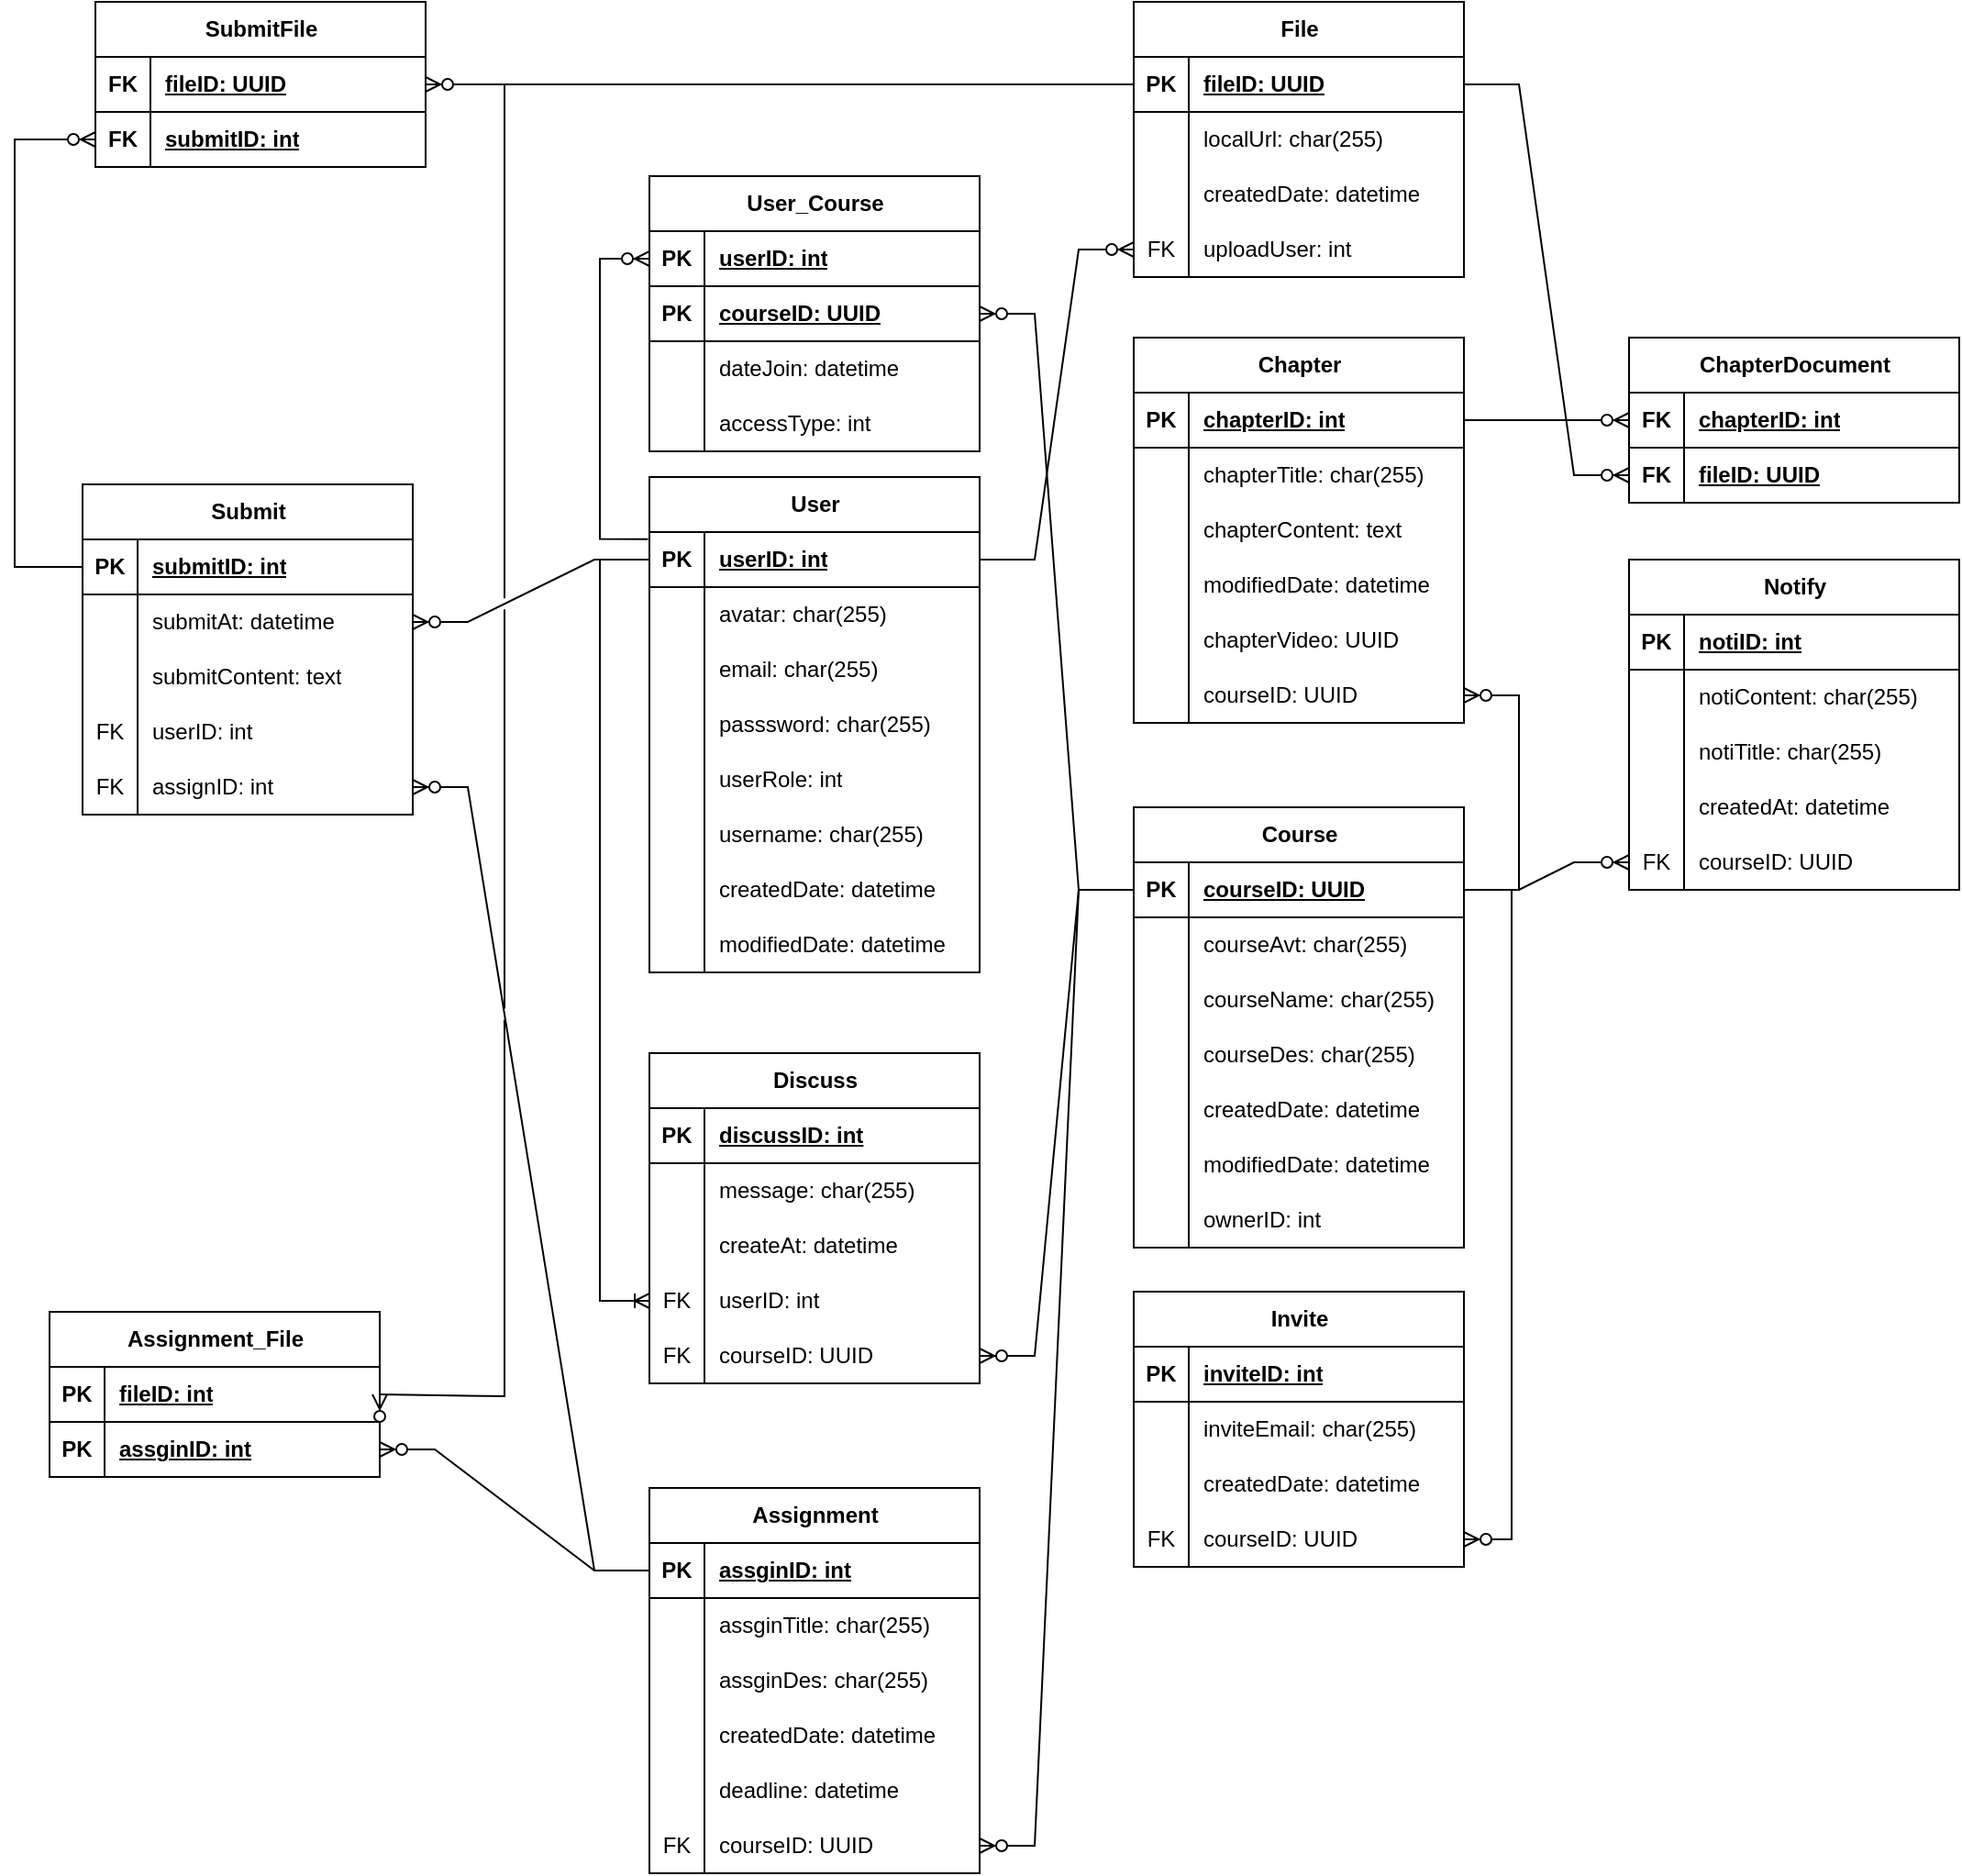 <mxfile version="21.1.8" type="device">
  <diagram name="Trang-1" id="P0HM648cWKkVSB_GrigR">
    <mxGraphModel dx="1202" dy="1266" grid="0" gridSize="10" guides="1" tooltips="1" connect="1" arrows="1" fold="1" page="0" pageScale="1" pageWidth="827" pageHeight="1169" math="0" shadow="0">
      <root>
        <mxCell id="0" />
        <mxCell id="1" parent="0" />
        <mxCell id="dNjZ-XrZPmOsf_DsxjM3-1" value="User" style="shape=table;startSize=30;container=1;collapsible=1;childLayout=tableLayout;fixedRows=1;rowLines=0;fontStyle=1;align=center;resizeLast=1;html=1;" vertex="1" parent="1">
          <mxGeometry x="150" y="40" width="180" height="270" as="geometry" />
        </mxCell>
        <mxCell id="dNjZ-XrZPmOsf_DsxjM3-2" value="" style="shape=tableRow;horizontal=0;startSize=0;swimlaneHead=0;swimlaneBody=0;fillColor=none;collapsible=0;dropTarget=0;points=[[0,0.5],[1,0.5]];portConstraint=eastwest;top=0;left=0;right=0;bottom=1;" vertex="1" parent="dNjZ-XrZPmOsf_DsxjM3-1">
          <mxGeometry y="30" width="180" height="30" as="geometry" />
        </mxCell>
        <mxCell id="dNjZ-XrZPmOsf_DsxjM3-3" value="PK" style="shape=partialRectangle;connectable=0;fillColor=none;top=0;left=0;bottom=0;right=0;fontStyle=1;overflow=hidden;whiteSpace=wrap;html=1;" vertex="1" parent="dNjZ-XrZPmOsf_DsxjM3-2">
          <mxGeometry width="30" height="30" as="geometry">
            <mxRectangle width="30" height="30" as="alternateBounds" />
          </mxGeometry>
        </mxCell>
        <mxCell id="dNjZ-XrZPmOsf_DsxjM3-4" value="userID: int" style="shape=partialRectangle;connectable=0;fillColor=none;top=0;left=0;bottom=0;right=0;align=left;spacingLeft=6;fontStyle=5;overflow=hidden;whiteSpace=wrap;html=1;" vertex="1" parent="dNjZ-XrZPmOsf_DsxjM3-2">
          <mxGeometry x="30" width="150" height="30" as="geometry">
            <mxRectangle width="150" height="30" as="alternateBounds" />
          </mxGeometry>
        </mxCell>
        <mxCell id="dNjZ-XrZPmOsf_DsxjM3-5" value="" style="shape=tableRow;horizontal=0;startSize=0;swimlaneHead=0;swimlaneBody=0;fillColor=none;collapsible=0;dropTarget=0;points=[[0,0.5],[1,0.5]];portConstraint=eastwest;top=0;left=0;right=0;bottom=0;" vertex="1" parent="dNjZ-XrZPmOsf_DsxjM3-1">
          <mxGeometry y="60" width="180" height="30" as="geometry" />
        </mxCell>
        <mxCell id="dNjZ-XrZPmOsf_DsxjM3-6" value="" style="shape=partialRectangle;connectable=0;fillColor=none;top=0;left=0;bottom=0;right=0;editable=1;overflow=hidden;whiteSpace=wrap;html=1;" vertex="1" parent="dNjZ-XrZPmOsf_DsxjM3-5">
          <mxGeometry width="30" height="30" as="geometry">
            <mxRectangle width="30" height="30" as="alternateBounds" />
          </mxGeometry>
        </mxCell>
        <mxCell id="dNjZ-XrZPmOsf_DsxjM3-7" value="avatar: char(255)" style="shape=partialRectangle;connectable=0;fillColor=none;top=0;left=0;bottom=0;right=0;align=left;spacingLeft=6;overflow=hidden;whiteSpace=wrap;html=1;" vertex="1" parent="dNjZ-XrZPmOsf_DsxjM3-5">
          <mxGeometry x="30" width="150" height="30" as="geometry">
            <mxRectangle width="150" height="30" as="alternateBounds" />
          </mxGeometry>
        </mxCell>
        <mxCell id="dNjZ-XrZPmOsf_DsxjM3-8" value="" style="shape=tableRow;horizontal=0;startSize=0;swimlaneHead=0;swimlaneBody=0;fillColor=none;collapsible=0;dropTarget=0;points=[[0,0.5],[1,0.5]];portConstraint=eastwest;top=0;left=0;right=0;bottom=0;" vertex="1" parent="dNjZ-XrZPmOsf_DsxjM3-1">
          <mxGeometry y="90" width="180" height="30" as="geometry" />
        </mxCell>
        <mxCell id="dNjZ-XrZPmOsf_DsxjM3-9" value="" style="shape=partialRectangle;connectable=0;fillColor=none;top=0;left=0;bottom=0;right=0;editable=1;overflow=hidden;whiteSpace=wrap;html=1;" vertex="1" parent="dNjZ-XrZPmOsf_DsxjM3-8">
          <mxGeometry width="30" height="30" as="geometry">
            <mxRectangle width="30" height="30" as="alternateBounds" />
          </mxGeometry>
        </mxCell>
        <mxCell id="dNjZ-XrZPmOsf_DsxjM3-10" value="email: char(255)" style="shape=partialRectangle;connectable=0;fillColor=none;top=0;left=0;bottom=0;right=0;align=left;spacingLeft=6;overflow=hidden;whiteSpace=wrap;html=1;" vertex="1" parent="dNjZ-XrZPmOsf_DsxjM3-8">
          <mxGeometry x="30" width="150" height="30" as="geometry">
            <mxRectangle width="150" height="30" as="alternateBounds" />
          </mxGeometry>
        </mxCell>
        <mxCell id="dNjZ-XrZPmOsf_DsxjM3-11" value="" style="shape=tableRow;horizontal=0;startSize=0;swimlaneHead=0;swimlaneBody=0;fillColor=none;collapsible=0;dropTarget=0;points=[[0,0.5],[1,0.5]];portConstraint=eastwest;top=0;left=0;right=0;bottom=0;" vertex="1" parent="dNjZ-XrZPmOsf_DsxjM3-1">
          <mxGeometry y="120" width="180" height="30" as="geometry" />
        </mxCell>
        <mxCell id="dNjZ-XrZPmOsf_DsxjM3-12" value="" style="shape=partialRectangle;connectable=0;fillColor=none;top=0;left=0;bottom=0;right=0;editable=1;overflow=hidden;whiteSpace=wrap;html=1;" vertex="1" parent="dNjZ-XrZPmOsf_DsxjM3-11">
          <mxGeometry width="30" height="30" as="geometry">
            <mxRectangle width="30" height="30" as="alternateBounds" />
          </mxGeometry>
        </mxCell>
        <mxCell id="dNjZ-XrZPmOsf_DsxjM3-13" value="passsword: char(255)" style="shape=partialRectangle;connectable=0;fillColor=none;top=0;left=0;bottom=0;right=0;align=left;spacingLeft=6;overflow=hidden;whiteSpace=wrap;html=1;" vertex="1" parent="dNjZ-XrZPmOsf_DsxjM3-11">
          <mxGeometry x="30" width="150" height="30" as="geometry">
            <mxRectangle width="150" height="30" as="alternateBounds" />
          </mxGeometry>
        </mxCell>
        <mxCell id="dNjZ-XrZPmOsf_DsxjM3-14" value="" style="shape=tableRow;horizontal=0;startSize=0;swimlaneHead=0;swimlaneBody=0;fillColor=none;collapsible=0;dropTarget=0;points=[[0,0.5],[1,0.5]];portConstraint=eastwest;top=0;left=0;right=0;bottom=0;" vertex="1" parent="dNjZ-XrZPmOsf_DsxjM3-1">
          <mxGeometry y="150" width="180" height="30" as="geometry" />
        </mxCell>
        <mxCell id="dNjZ-XrZPmOsf_DsxjM3-15" value="" style="shape=partialRectangle;connectable=0;fillColor=none;top=0;left=0;bottom=0;right=0;editable=1;overflow=hidden;whiteSpace=wrap;html=1;" vertex="1" parent="dNjZ-XrZPmOsf_DsxjM3-14">
          <mxGeometry width="30" height="30" as="geometry">
            <mxRectangle width="30" height="30" as="alternateBounds" />
          </mxGeometry>
        </mxCell>
        <mxCell id="dNjZ-XrZPmOsf_DsxjM3-16" value="userRole: int" style="shape=partialRectangle;connectable=0;fillColor=none;top=0;left=0;bottom=0;right=0;align=left;spacingLeft=6;overflow=hidden;whiteSpace=wrap;html=1;" vertex="1" parent="dNjZ-XrZPmOsf_DsxjM3-14">
          <mxGeometry x="30" width="150" height="30" as="geometry">
            <mxRectangle width="150" height="30" as="alternateBounds" />
          </mxGeometry>
        </mxCell>
        <mxCell id="dNjZ-XrZPmOsf_DsxjM3-17" value="" style="shape=tableRow;horizontal=0;startSize=0;swimlaneHead=0;swimlaneBody=0;fillColor=none;collapsible=0;dropTarget=0;points=[[0,0.5],[1,0.5]];portConstraint=eastwest;top=0;left=0;right=0;bottom=0;" vertex="1" parent="dNjZ-XrZPmOsf_DsxjM3-1">
          <mxGeometry y="180" width="180" height="30" as="geometry" />
        </mxCell>
        <mxCell id="dNjZ-XrZPmOsf_DsxjM3-18" value="" style="shape=partialRectangle;connectable=0;fillColor=none;top=0;left=0;bottom=0;right=0;editable=1;overflow=hidden;whiteSpace=wrap;html=1;" vertex="1" parent="dNjZ-XrZPmOsf_DsxjM3-17">
          <mxGeometry width="30" height="30" as="geometry">
            <mxRectangle width="30" height="30" as="alternateBounds" />
          </mxGeometry>
        </mxCell>
        <mxCell id="dNjZ-XrZPmOsf_DsxjM3-19" value="username: char(255)" style="shape=partialRectangle;connectable=0;fillColor=none;top=0;left=0;bottom=0;right=0;align=left;spacingLeft=6;overflow=hidden;whiteSpace=wrap;html=1;" vertex="1" parent="dNjZ-XrZPmOsf_DsxjM3-17">
          <mxGeometry x="30" width="150" height="30" as="geometry">
            <mxRectangle width="150" height="30" as="alternateBounds" />
          </mxGeometry>
        </mxCell>
        <mxCell id="dNjZ-XrZPmOsf_DsxjM3-20" value="" style="shape=tableRow;horizontal=0;startSize=0;swimlaneHead=0;swimlaneBody=0;fillColor=none;collapsible=0;dropTarget=0;points=[[0,0.5],[1,0.5]];portConstraint=eastwest;top=0;left=0;right=0;bottom=0;" vertex="1" parent="dNjZ-XrZPmOsf_DsxjM3-1">
          <mxGeometry y="210" width="180" height="30" as="geometry" />
        </mxCell>
        <mxCell id="dNjZ-XrZPmOsf_DsxjM3-21" value="" style="shape=partialRectangle;connectable=0;fillColor=none;top=0;left=0;bottom=0;right=0;editable=1;overflow=hidden;whiteSpace=wrap;html=1;" vertex="1" parent="dNjZ-XrZPmOsf_DsxjM3-20">
          <mxGeometry width="30" height="30" as="geometry">
            <mxRectangle width="30" height="30" as="alternateBounds" />
          </mxGeometry>
        </mxCell>
        <mxCell id="dNjZ-XrZPmOsf_DsxjM3-22" value="createdDate: datetime" style="shape=partialRectangle;connectable=0;fillColor=none;top=0;left=0;bottom=0;right=0;align=left;spacingLeft=6;overflow=hidden;whiteSpace=wrap;html=1;" vertex="1" parent="dNjZ-XrZPmOsf_DsxjM3-20">
          <mxGeometry x="30" width="150" height="30" as="geometry">
            <mxRectangle width="150" height="30" as="alternateBounds" />
          </mxGeometry>
        </mxCell>
        <mxCell id="dNjZ-XrZPmOsf_DsxjM3-23" value="" style="shape=tableRow;horizontal=0;startSize=0;swimlaneHead=0;swimlaneBody=0;fillColor=none;collapsible=0;dropTarget=0;points=[[0,0.5],[1,0.5]];portConstraint=eastwest;top=0;left=0;right=0;bottom=0;" vertex="1" parent="dNjZ-XrZPmOsf_DsxjM3-1">
          <mxGeometry y="240" width="180" height="30" as="geometry" />
        </mxCell>
        <mxCell id="dNjZ-XrZPmOsf_DsxjM3-24" value="" style="shape=partialRectangle;connectable=0;fillColor=none;top=0;left=0;bottom=0;right=0;editable=1;overflow=hidden;whiteSpace=wrap;html=1;" vertex="1" parent="dNjZ-XrZPmOsf_DsxjM3-23">
          <mxGeometry width="30" height="30" as="geometry">
            <mxRectangle width="30" height="30" as="alternateBounds" />
          </mxGeometry>
        </mxCell>
        <mxCell id="dNjZ-XrZPmOsf_DsxjM3-25" value="modifiedDate: datetime" style="shape=partialRectangle;connectable=0;fillColor=none;top=0;left=0;bottom=0;right=0;align=left;spacingLeft=6;overflow=hidden;whiteSpace=wrap;html=1;" vertex="1" parent="dNjZ-XrZPmOsf_DsxjM3-23">
          <mxGeometry x="30" width="150" height="30" as="geometry">
            <mxRectangle width="150" height="30" as="alternateBounds" />
          </mxGeometry>
        </mxCell>
        <mxCell id="dNjZ-XrZPmOsf_DsxjM3-26" value="User_Course" style="shape=table;startSize=30;container=1;collapsible=1;childLayout=tableLayout;fixedRows=1;rowLines=0;fontStyle=1;align=center;resizeLast=1;html=1;" vertex="1" parent="1">
          <mxGeometry x="150" y="-124" width="180" height="150" as="geometry" />
        </mxCell>
        <mxCell id="dNjZ-XrZPmOsf_DsxjM3-27" value="" style="shape=tableRow;horizontal=0;startSize=0;swimlaneHead=0;swimlaneBody=0;fillColor=none;collapsible=0;dropTarget=0;points=[[0,0.5],[1,0.5]];portConstraint=eastwest;top=0;left=0;right=0;bottom=1;" vertex="1" parent="dNjZ-XrZPmOsf_DsxjM3-26">
          <mxGeometry y="30" width="180" height="30" as="geometry" />
        </mxCell>
        <mxCell id="dNjZ-XrZPmOsf_DsxjM3-28" value="PK" style="shape=partialRectangle;connectable=0;fillColor=none;top=0;left=0;bottom=0;right=0;fontStyle=1;overflow=hidden;whiteSpace=wrap;html=1;" vertex="1" parent="dNjZ-XrZPmOsf_DsxjM3-27">
          <mxGeometry width="30" height="30" as="geometry">
            <mxRectangle width="30" height="30" as="alternateBounds" />
          </mxGeometry>
        </mxCell>
        <mxCell id="dNjZ-XrZPmOsf_DsxjM3-29" value="userID: int" style="shape=partialRectangle;connectable=0;fillColor=none;top=0;left=0;bottom=0;right=0;align=left;spacingLeft=6;fontStyle=5;overflow=hidden;whiteSpace=wrap;html=1;" vertex="1" parent="dNjZ-XrZPmOsf_DsxjM3-27">
          <mxGeometry x="30" width="150" height="30" as="geometry">
            <mxRectangle width="150" height="30" as="alternateBounds" />
          </mxGeometry>
        </mxCell>
        <mxCell id="dNjZ-XrZPmOsf_DsxjM3-51" value="" style="shape=tableRow;horizontal=0;startSize=0;swimlaneHead=0;swimlaneBody=0;fillColor=none;collapsible=0;dropTarget=0;points=[[0,0.5],[1,0.5]];portConstraint=eastwest;top=0;left=0;right=0;bottom=1;" vertex="1" parent="dNjZ-XrZPmOsf_DsxjM3-26">
          <mxGeometry y="60" width="180" height="30" as="geometry" />
        </mxCell>
        <mxCell id="dNjZ-XrZPmOsf_DsxjM3-52" value="PK" style="shape=partialRectangle;connectable=0;fillColor=none;top=0;left=0;bottom=0;right=0;fontStyle=1;overflow=hidden;whiteSpace=wrap;html=1;" vertex="1" parent="dNjZ-XrZPmOsf_DsxjM3-51">
          <mxGeometry width="30" height="30" as="geometry">
            <mxRectangle width="30" height="30" as="alternateBounds" />
          </mxGeometry>
        </mxCell>
        <mxCell id="dNjZ-XrZPmOsf_DsxjM3-53" value="courseID: UUID" style="shape=partialRectangle;connectable=0;fillColor=none;top=0;left=0;bottom=0;right=0;align=left;spacingLeft=6;fontStyle=5;overflow=hidden;whiteSpace=wrap;html=1;" vertex="1" parent="dNjZ-XrZPmOsf_DsxjM3-51">
          <mxGeometry x="30" width="150" height="30" as="geometry">
            <mxRectangle width="150" height="30" as="alternateBounds" />
          </mxGeometry>
        </mxCell>
        <mxCell id="dNjZ-XrZPmOsf_DsxjM3-33" value="" style="shape=tableRow;horizontal=0;startSize=0;swimlaneHead=0;swimlaneBody=0;fillColor=none;collapsible=0;dropTarget=0;points=[[0,0.5],[1,0.5]];portConstraint=eastwest;top=0;left=0;right=0;bottom=0;" vertex="1" parent="dNjZ-XrZPmOsf_DsxjM3-26">
          <mxGeometry y="90" width="180" height="30" as="geometry" />
        </mxCell>
        <mxCell id="dNjZ-XrZPmOsf_DsxjM3-34" value="" style="shape=partialRectangle;connectable=0;fillColor=none;top=0;left=0;bottom=0;right=0;editable=1;overflow=hidden;whiteSpace=wrap;html=1;" vertex="1" parent="dNjZ-XrZPmOsf_DsxjM3-33">
          <mxGeometry width="30" height="30" as="geometry">
            <mxRectangle width="30" height="30" as="alternateBounds" />
          </mxGeometry>
        </mxCell>
        <mxCell id="dNjZ-XrZPmOsf_DsxjM3-35" value="dateJoin: datetime" style="shape=partialRectangle;connectable=0;fillColor=none;top=0;left=0;bottom=0;right=0;align=left;spacingLeft=6;overflow=hidden;whiteSpace=wrap;html=1;" vertex="1" parent="dNjZ-XrZPmOsf_DsxjM3-33">
          <mxGeometry x="30" width="150" height="30" as="geometry">
            <mxRectangle width="150" height="30" as="alternateBounds" />
          </mxGeometry>
        </mxCell>
        <mxCell id="dNjZ-XrZPmOsf_DsxjM3-39" value="" style="shape=tableRow;horizontal=0;startSize=0;swimlaneHead=0;swimlaneBody=0;fillColor=none;collapsible=0;dropTarget=0;points=[[0,0.5],[1,0.5]];portConstraint=eastwest;top=0;left=0;right=0;bottom=0;" vertex="1" parent="dNjZ-XrZPmOsf_DsxjM3-26">
          <mxGeometry y="120" width="180" height="30" as="geometry" />
        </mxCell>
        <mxCell id="dNjZ-XrZPmOsf_DsxjM3-40" value="" style="shape=partialRectangle;connectable=0;fillColor=none;top=0;left=0;bottom=0;right=0;editable=1;overflow=hidden;whiteSpace=wrap;html=1;" vertex="1" parent="dNjZ-XrZPmOsf_DsxjM3-39">
          <mxGeometry width="30" height="30" as="geometry">
            <mxRectangle width="30" height="30" as="alternateBounds" />
          </mxGeometry>
        </mxCell>
        <mxCell id="dNjZ-XrZPmOsf_DsxjM3-41" value="accessType: int" style="shape=partialRectangle;connectable=0;fillColor=none;top=0;left=0;bottom=0;right=0;align=left;spacingLeft=6;overflow=hidden;whiteSpace=wrap;html=1;" vertex="1" parent="dNjZ-XrZPmOsf_DsxjM3-39">
          <mxGeometry x="30" width="150" height="30" as="geometry">
            <mxRectangle width="150" height="30" as="alternateBounds" />
          </mxGeometry>
        </mxCell>
        <mxCell id="dNjZ-XrZPmOsf_DsxjM3-54" value="Course" style="shape=table;startSize=30;container=1;collapsible=1;childLayout=tableLayout;fixedRows=1;rowLines=0;fontStyle=1;align=center;resizeLast=1;html=1;" vertex="1" parent="1">
          <mxGeometry x="414" y="220" width="180" height="240" as="geometry" />
        </mxCell>
        <mxCell id="dNjZ-XrZPmOsf_DsxjM3-58" value="" style="shape=tableRow;horizontal=0;startSize=0;swimlaneHead=0;swimlaneBody=0;fillColor=none;collapsible=0;dropTarget=0;points=[[0,0.5],[1,0.5]];portConstraint=eastwest;top=0;left=0;right=0;bottom=1;" vertex="1" parent="dNjZ-XrZPmOsf_DsxjM3-54">
          <mxGeometry y="30" width="180" height="30" as="geometry" />
        </mxCell>
        <mxCell id="dNjZ-XrZPmOsf_DsxjM3-59" value="PK" style="shape=partialRectangle;connectable=0;fillColor=none;top=0;left=0;bottom=0;right=0;fontStyle=1;overflow=hidden;whiteSpace=wrap;html=1;" vertex="1" parent="dNjZ-XrZPmOsf_DsxjM3-58">
          <mxGeometry width="30" height="30" as="geometry">
            <mxRectangle width="30" height="30" as="alternateBounds" />
          </mxGeometry>
        </mxCell>
        <mxCell id="dNjZ-XrZPmOsf_DsxjM3-60" value="courseID: UUID" style="shape=partialRectangle;connectable=0;fillColor=none;top=0;left=0;bottom=0;right=0;align=left;spacingLeft=6;fontStyle=5;overflow=hidden;whiteSpace=wrap;html=1;" vertex="1" parent="dNjZ-XrZPmOsf_DsxjM3-58">
          <mxGeometry x="30" width="150" height="30" as="geometry">
            <mxRectangle width="150" height="30" as="alternateBounds" />
          </mxGeometry>
        </mxCell>
        <mxCell id="dNjZ-XrZPmOsf_DsxjM3-61" value="" style="shape=tableRow;horizontal=0;startSize=0;swimlaneHead=0;swimlaneBody=0;fillColor=none;collapsible=0;dropTarget=0;points=[[0,0.5],[1,0.5]];portConstraint=eastwest;top=0;left=0;right=0;bottom=0;" vertex="1" parent="dNjZ-XrZPmOsf_DsxjM3-54">
          <mxGeometry y="60" width="180" height="30" as="geometry" />
        </mxCell>
        <mxCell id="dNjZ-XrZPmOsf_DsxjM3-62" value="" style="shape=partialRectangle;connectable=0;fillColor=none;top=0;left=0;bottom=0;right=0;editable=1;overflow=hidden;whiteSpace=wrap;html=1;" vertex="1" parent="dNjZ-XrZPmOsf_DsxjM3-61">
          <mxGeometry width="30" height="30" as="geometry">
            <mxRectangle width="30" height="30" as="alternateBounds" />
          </mxGeometry>
        </mxCell>
        <mxCell id="dNjZ-XrZPmOsf_DsxjM3-63" value="courseAvt: char(255)" style="shape=partialRectangle;connectable=0;fillColor=none;top=0;left=0;bottom=0;right=0;align=left;spacingLeft=6;overflow=hidden;whiteSpace=wrap;html=1;" vertex="1" parent="dNjZ-XrZPmOsf_DsxjM3-61">
          <mxGeometry x="30" width="150" height="30" as="geometry">
            <mxRectangle width="150" height="30" as="alternateBounds" />
          </mxGeometry>
        </mxCell>
        <mxCell id="dNjZ-XrZPmOsf_DsxjM3-64" value="" style="shape=tableRow;horizontal=0;startSize=0;swimlaneHead=0;swimlaneBody=0;fillColor=none;collapsible=0;dropTarget=0;points=[[0,0.5],[1,0.5]];portConstraint=eastwest;top=0;left=0;right=0;bottom=0;" vertex="1" parent="dNjZ-XrZPmOsf_DsxjM3-54">
          <mxGeometry y="90" width="180" height="30" as="geometry" />
        </mxCell>
        <mxCell id="dNjZ-XrZPmOsf_DsxjM3-65" value="" style="shape=partialRectangle;connectable=0;fillColor=none;top=0;left=0;bottom=0;right=0;editable=1;overflow=hidden;whiteSpace=wrap;html=1;" vertex="1" parent="dNjZ-XrZPmOsf_DsxjM3-64">
          <mxGeometry width="30" height="30" as="geometry">
            <mxRectangle width="30" height="30" as="alternateBounds" />
          </mxGeometry>
        </mxCell>
        <mxCell id="dNjZ-XrZPmOsf_DsxjM3-66" value="courseName: char(255)" style="shape=partialRectangle;connectable=0;fillColor=none;top=0;left=0;bottom=0;right=0;align=left;spacingLeft=6;overflow=hidden;whiteSpace=wrap;html=1;" vertex="1" parent="dNjZ-XrZPmOsf_DsxjM3-64">
          <mxGeometry x="30" width="150" height="30" as="geometry">
            <mxRectangle width="150" height="30" as="alternateBounds" />
          </mxGeometry>
        </mxCell>
        <mxCell id="dNjZ-XrZPmOsf_DsxjM3-67" value="" style="shape=tableRow;horizontal=0;startSize=0;swimlaneHead=0;swimlaneBody=0;fillColor=none;collapsible=0;dropTarget=0;points=[[0,0.5],[1,0.5]];portConstraint=eastwest;top=0;left=0;right=0;bottom=0;" vertex="1" parent="dNjZ-XrZPmOsf_DsxjM3-54">
          <mxGeometry y="120" width="180" height="30" as="geometry" />
        </mxCell>
        <mxCell id="dNjZ-XrZPmOsf_DsxjM3-68" value="" style="shape=partialRectangle;connectable=0;fillColor=none;top=0;left=0;bottom=0;right=0;editable=1;overflow=hidden;whiteSpace=wrap;html=1;" vertex="1" parent="dNjZ-XrZPmOsf_DsxjM3-67">
          <mxGeometry width="30" height="30" as="geometry">
            <mxRectangle width="30" height="30" as="alternateBounds" />
          </mxGeometry>
        </mxCell>
        <mxCell id="dNjZ-XrZPmOsf_DsxjM3-69" value="courseDes: char(255)" style="shape=partialRectangle;connectable=0;fillColor=none;top=0;left=0;bottom=0;right=0;align=left;spacingLeft=6;overflow=hidden;whiteSpace=wrap;html=1;" vertex="1" parent="dNjZ-XrZPmOsf_DsxjM3-67">
          <mxGeometry x="30" width="150" height="30" as="geometry">
            <mxRectangle width="150" height="30" as="alternateBounds" />
          </mxGeometry>
        </mxCell>
        <mxCell id="dNjZ-XrZPmOsf_DsxjM3-70" value="" style="shape=tableRow;horizontal=0;startSize=0;swimlaneHead=0;swimlaneBody=0;fillColor=none;collapsible=0;dropTarget=0;points=[[0,0.5],[1,0.5]];portConstraint=eastwest;top=0;left=0;right=0;bottom=0;" vertex="1" parent="dNjZ-XrZPmOsf_DsxjM3-54">
          <mxGeometry y="150" width="180" height="30" as="geometry" />
        </mxCell>
        <mxCell id="dNjZ-XrZPmOsf_DsxjM3-71" value="" style="shape=partialRectangle;connectable=0;fillColor=none;top=0;left=0;bottom=0;right=0;editable=1;overflow=hidden;whiteSpace=wrap;html=1;" vertex="1" parent="dNjZ-XrZPmOsf_DsxjM3-70">
          <mxGeometry width="30" height="30" as="geometry">
            <mxRectangle width="30" height="30" as="alternateBounds" />
          </mxGeometry>
        </mxCell>
        <mxCell id="dNjZ-XrZPmOsf_DsxjM3-72" value="createdDate: datetime" style="shape=partialRectangle;connectable=0;fillColor=none;top=0;left=0;bottom=0;right=0;align=left;spacingLeft=6;overflow=hidden;whiteSpace=wrap;html=1;" vertex="1" parent="dNjZ-XrZPmOsf_DsxjM3-70">
          <mxGeometry x="30" width="150" height="30" as="geometry">
            <mxRectangle width="150" height="30" as="alternateBounds" />
          </mxGeometry>
        </mxCell>
        <mxCell id="dNjZ-XrZPmOsf_DsxjM3-73" value="" style="shape=tableRow;horizontal=0;startSize=0;swimlaneHead=0;swimlaneBody=0;fillColor=none;collapsible=0;dropTarget=0;points=[[0,0.5],[1,0.5]];portConstraint=eastwest;top=0;left=0;right=0;bottom=0;" vertex="1" parent="dNjZ-XrZPmOsf_DsxjM3-54">
          <mxGeometry y="180" width="180" height="30" as="geometry" />
        </mxCell>
        <mxCell id="dNjZ-XrZPmOsf_DsxjM3-74" value="" style="shape=partialRectangle;connectable=0;fillColor=none;top=0;left=0;bottom=0;right=0;editable=1;overflow=hidden;whiteSpace=wrap;html=1;" vertex="1" parent="dNjZ-XrZPmOsf_DsxjM3-73">
          <mxGeometry width="30" height="30" as="geometry">
            <mxRectangle width="30" height="30" as="alternateBounds" />
          </mxGeometry>
        </mxCell>
        <mxCell id="dNjZ-XrZPmOsf_DsxjM3-75" value="modifiedDate: datetime" style="shape=partialRectangle;connectable=0;fillColor=none;top=0;left=0;bottom=0;right=0;align=left;spacingLeft=6;overflow=hidden;whiteSpace=wrap;html=1;" vertex="1" parent="dNjZ-XrZPmOsf_DsxjM3-73">
          <mxGeometry x="30" width="150" height="30" as="geometry">
            <mxRectangle width="150" height="30" as="alternateBounds" />
          </mxGeometry>
        </mxCell>
        <mxCell id="dNjZ-XrZPmOsf_DsxjM3-76" value="" style="shape=tableRow;horizontal=0;startSize=0;swimlaneHead=0;swimlaneBody=0;fillColor=none;collapsible=0;dropTarget=0;points=[[0,0.5],[1,0.5]];portConstraint=eastwest;top=0;left=0;right=0;bottom=0;" vertex="1" parent="dNjZ-XrZPmOsf_DsxjM3-54">
          <mxGeometry y="210" width="180" height="30" as="geometry" />
        </mxCell>
        <mxCell id="dNjZ-XrZPmOsf_DsxjM3-77" value="" style="shape=partialRectangle;connectable=0;fillColor=none;top=0;left=0;bottom=0;right=0;editable=1;overflow=hidden;whiteSpace=wrap;html=1;" vertex="1" parent="dNjZ-XrZPmOsf_DsxjM3-76">
          <mxGeometry width="30" height="30" as="geometry">
            <mxRectangle width="30" height="30" as="alternateBounds" />
          </mxGeometry>
        </mxCell>
        <mxCell id="dNjZ-XrZPmOsf_DsxjM3-78" value="ownerID: int" style="shape=partialRectangle;connectable=0;fillColor=none;top=0;left=0;bottom=0;right=0;align=left;spacingLeft=6;overflow=hidden;whiteSpace=wrap;html=1;" vertex="1" parent="dNjZ-XrZPmOsf_DsxjM3-76">
          <mxGeometry x="30" width="150" height="30" as="geometry">
            <mxRectangle width="150" height="30" as="alternateBounds" />
          </mxGeometry>
        </mxCell>
        <mxCell id="dNjZ-XrZPmOsf_DsxjM3-82" value="" style="edgeStyle=orthogonalEdgeStyle;fontSize=12;html=1;endArrow=ERzeroToMany;endFill=1;rounded=0;exitX=-0.004;exitY=0.128;exitDx=0;exitDy=0;entryX=0;entryY=0.5;entryDx=0;entryDy=0;exitPerimeter=0;" edge="1" parent="1" source="dNjZ-XrZPmOsf_DsxjM3-2" target="dNjZ-XrZPmOsf_DsxjM3-27">
          <mxGeometry width="100" height="100" relative="1" as="geometry">
            <mxPoint x="430" y="340" as="sourcePoint" />
            <mxPoint x="530" y="240" as="targetPoint" />
            <Array as="points">
              <mxPoint x="123" y="74" />
              <mxPoint x="123" y="-79" />
            </Array>
          </mxGeometry>
        </mxCell>
        <mxCell id="dNjZ-XrZPmOsf_DsxjM3-85" value="Invite" style="shape=table;startSize=30;container=1;collapsible=1;childLayout=tableLayout;fixedRows=1;rowLines=0;fontStyle=1;align=center;resizeLast=1;html=1;" vertex="1" parent="1">
          <mxGeometry x="414" y="484" width="180" height="150" as="geometry" />
        </mxCell>
        <mxCell id="dNjZ-XrZPmOsf_DsxjM3-86" value="" style="shape=tableRow;horizontal=0;startSize=0;swimlaneHead=0;swimlaneBody=0;fillColor=none;collapsible=0;dropTarget=0;points=[[0,0.5],[1,0.5]];portConstraint=eastwest;top=0;left=0;right=0;bottom=1;" vertex="1" parent="dNjZ-XrZPmOsf_DsxjM3-85">
          <mxGeometry y="30" width="180" height="30" as="geometry" />
        </mxCell>
        <mxCell id="dNjZ-XrZPmOsf_DsxjM3-87" value="PK" style="shape=partialRectangle;connectable=0;fillColor=none;top=0;left=0;bottom=0;right=0;fontStyle=1;overflow=hidden;whiteSpace=wrap;html=1;" vertex="1" parent="dNjZ-XrZPmOsf_DsxjM3-86">
          <mxGeometry width="30" height="30" as="geometry">
            <mxRectangle width="30" height="30" as="alternateBounds" />
          </mxGeometry>
        </mxCell>
        <mxCell id="dNjZ-XrZPmOsf_DsxjM3-88" value="inviteID: int" style="shape=partialRectangle;connectable=0;fillColor=none;top=0;left=0;bottom=0;right=0;align=left;spacingLeft=6;fontStyle=5;overflow=hidden;whiteSpace=wrap;html=1;" vertex="1" parent="dNjZ-XrZPmOsf_DsxjM3-86">
          <mxGeometry x="30" width="150" height="30" as="geometry">
            <mxRectangle width="150" height="30" as="alternateBounds" />
          </mxGeometry>
        </mxCell>
        <mxCell id="dNjZ-XrZPmOsf_DsxjM3-89" value="" style="shape=tableRow;horizontal=0;startSize=0;swimlaneHead=0;swimlaneBody=0;fillColor=none;collapsible=0;dropTarget=0;points=[[0,0.5],[1,0.5]];portConstraint=eastwest;top=0;left=0;right=0;bottom=0;" vertex="1" parent="dNjZ-XrZPmOsf_DsxjM3-85">
          <mxGeometry y="60" width="180" height="30" as="geometry" />
        </mxCell>
        <mxCell id="dNjZ-XrZPmOsf_DsxjM3-90" value="" style="shape=partialRectangle;connectable=0;fillColor=none;top=0;left=0;bottom=0;right=0;editable=1;overflow=hidden;whiteSpace=wrap;html=1;" vertex="1" parent="dNjZ-XrZPmOsf_DsxjM3-89">
          <mxGeometry width="30" height="30" as="geometry">
            <mxRectangle width="30" height="30" as="alternateBounds" />
          </mxGeometry>
        </mxCell>
        <mxCell id="dNjZ-XrZPmOsf_DsxjM3-91" value="inviteEmail: char(255)" style="shape=partialRectangle;connectable=0;fillColor=none;top=0;left=0;bottom=0;right=0;align=left;spacingLeft=6;overflow=hidden;whiteSpace=wrap;html=1;" vertex="1" parent="dNjZ-XrZPmOsf_DsxjM3-89">
          <mxGeometry x="30" width="150" height="30" as="geometry">
            <mxRectangle width="150" height="30" as="alternateBounds" />
          </mxGeometry>
        </mxCell>
        <mxCell id="dNjZ-XrZPmOsf_DsxjM3-98" value="" style="shape=tableRow;horizontal=0;startSize=0;swimlaneHead=0;swimlaneBody=0;fillColor=none;collapsible=0;dropTarget=0;points=[[0,0.5],[1,0.5]];portConstraint=eastwest;top=0;left=0;right=0;bottom=0;" vertex="1" parent="dNjZ-XrZPmOsf_DsxjM3-85">
          <mxGeometry y="90" width="180" height="30" as="geometry" />
        </mxCell>
        <mxCell id="dNjZ-XrZPmOsf_DsxjM3-99" value="" style="shape=partialRectangle;connectable=0;fillColor=none;top=0;left=0;bottom=0;right=0;editable=1;overflow=hidden;whiteSpace=wrap;html=1;" vertex="1" parent="dNjZ-XrZPmOsf_DsxjM3-98">
          <mxGeometry width="30" height="30" as="geometry">
            <mxRectangle width="30" height="30" as="alternateBounds" />
          </mxGeometry>
        </mxCell>
        <mxCell id="dNjZ-XrZPmOsf_DsxjM3-100" value="createdDate: datetime" style="shape=partialRectangle;connectable=0;fillColor=none;top=0;left=0;bottom=0;right=0;align=left;spacingLeft=6;overflow=hidden;whiteSpace=wrap;html=1;" vertex="1" parent="dNjZ-XrZPmOsf_DsxjM3-98">
          <mxGeometry x="30" width="150" height="30" as="geometry">
            <mxRectangle width="150" height="30" as="alternateBounds" />
          </mxGeometry>
        </mxCell>
        <mxCell id="dNjZ-XrZPmOsf_DsxjM3-107" value="" style="shape=tableRow;horizontal=0;startSize=0;swimlaneHead=0;swimlaneBody=0;fillColor=none;collapsible=0;dropTarget=0;points=[[0,0.5],[1,0.5]];portConstraint=eastwest;top=0;left=0;right=0;bottom=0;" vertex="1" parent="dNjZ-XrZPmOsf_DsxjM3-85">
          <mxGeometry y="120" width="180" height="30" as="geometry" />
        </mxCell>
        <mxCell id="dNjZ-XrZPmOsf_DsxjM3-108" value="FK" style="shape=partialRectangle;connectable=0;fillColor=none;top=0;left=0;bottom=0;right=0;editable=1;overflow=hidden;whiteSpace=wrap;html=1;" vertex="1" parent="dNjZ-XrZPmOsf_DsxjM3-107">
          <mxGeometry width="30" height="30" as="geometry">
            <mxRectangle width="30" height="30" as="alternateBounds" />
          </mxGeometry>
        </mxCell>
        <mxCell id="dNjZ-XrZPmOsf_DsxjM3-109" value="courseID: UUID" style="shape=partialRectangle;connectable=0;fillColor=none;top=0;left=0;bottom=0;right=0;align=left;spacingLeft=6;overflow=hidden;whiteSpace=wrap;html=1;" vertex="1" parent="dNjZ-XrZPmOsf_DsxjM3-107">
          <mxGeometry x="30" width="150" height="30" as="geometry">
            <mxRectangle width="150" height="30" as="alternateBounds" />
          </mxGeometry>
        </mxCell>
        <mxCell id="dNjZ-XrZPmOsf_DsxjM3-110" value="" style="edgeStyle=orthogonalEdgeStyle;fontSize=12;html=1;endArrow=ERzeroToMany;endFill=1;rounded=0;exitX=1;exitY=0.5;exitDx=0;exitDy=0;entryX=1;entryY=0.5;entryDx=0;entryDy=0;" edge="1" parent="1" source="dNjZ-XrZPmOsf_DsxjM3-58" target="dNjZ-XrZPmOsf_DsxjM3-107">
          <mxGeometry width="100" height="100" relative="1" as="geometry">
            <mxPoint x="475" y="501" as="sourcePoint" />
            <mxPoint x="697" y="465" as="targetPoint" />
            <Array as="points">
              <mxPoint x="620" y="265" />
              <mxPoint x="620" y="619" />
            </Array>
          </mxGeometry>
        </mxCell>
        <mxCell id="dNjZ-XrZPmOsf_DsxjM3-111" value="Notify" style="shape=table;startSize=30;container=1;collapsible=1;childLayout=tableLayout;fixedRows=1;rowLines=0;fontStyle=1;align=center;resizeLast=1;html=1;" vertex="1" parent="1">
          <mxGeometry x="684" y="85" width="180" height="180" as="geometry" />
        </mxCell>
        <mxCell id="dNjZ-XrZPmOsf_DsxjM3-112" value="" style="shape=tableRow;horizontal=0;startSize=0;swimlaneHead=0;swimlaneBody=0;fillColor=none;collapsible=0;dropTarget=0;points=[[0,0.5],[1,0.5]];portConstraint=eastwest;top=0;left=0;right=0;bottom=1;" vertex="1" parent="dNjZ-XrZPmOsf_DsxjM3-111">
          <mxGeometry y="30" width="180" height="30" as="geometry" />
        </mxCell>
        <mxCell id="dNjZ-XrZPmOsf_DsxjM3-113" value="PK" style="shape=partialRectangle;connectable=0;fillColor=none;top=0;left=0;bottom=0;right=0;fontStyle=1;overflow=hidden;whiteSpace=wrap;html=1;" vertex="1" parent="dNjZ-XrZPmOsf_DsxjM3-112">
          <mxGeometry width="30" height="30" as="geometry">
            <mxRectangle width="30" height="30" as="alternateBounds" />
          </mxGeometry>
        </mxCell>
        <mxCell id="dNjZ-XrZPmOsf_DsxjM3-114" value="notiID: int" style="shape=partialRectangle;connectable=0;fillColor=none;top=0;left=0;bottom=0;right=0;align=left;spacingLeft=6;fontStyle=5;overflow=hidden;whiteSpace=wrap;html=1;" vertex="1" parent="dNjZ-XrZPmOsf_DsxjM3-112">
          <mxGeometry x="30" width="150" height="30" as="geometry">
            <mxRectangle width="150" height="30" as="alternateBounds" />
          </mxGeometry>
        </mxCell>
        <mxCell id="dNjZ-XrZPmOsf_DsxjM3-118" value="" style="shape=tableRow;horizontal=0;startSize=0;swimlaneHead=0;swimlaneBody=0;fillColor=none;collapsible=0;dropTarget=0;points=[[0,0.5],[1,0.5]];portConstraint=eastwest;top=0;left=0;right=0;bottom=0;" vertex="1" parent="dNjZ-XrZPmOsf_DsxjM3-111">
          <mxGeometry y="60" width="180" height="30" as="geometry" />
        </mxCell>
        <mxCell id="dNjZ-XrZPmOsf_DsxjM3-119" value="" style="shape=partialRectangle;connectable=0;fillColor=none;top=0;left=0;bottom=0;right=0;editable=1;overflow=hidden;whiteSpace=wrap;html=1;" vertex="1" parent="dNjZ-XrZPmOsf_DsxjM3-118">
          <mxGeometry width="30" height="30" as="geometry">
            <mxRectangle width="30" height="30" as="alternateBounds" />
          </mxGeometry>
        </mxCell>
        <mxCell id="dNjZ-XrZPmOsf_DsxjM3-120" value="notiContent: char(255)" style="shape=partialRectangle;connectable=0;fillColor=none;top=0;left=0;bottom=0;right=0;align=left;spacingLeft=6;overflow=hidden;whiteSpace=wrap;html=1;" vertex="1" parent="dNjZ-XrZPmOsf_DsxjM3-118">
          <mxGeometry x="30" width="150" height="30" as="geometry">
            <mxRectangle width="150" height="30" as="alternateBounds" />
          </mxGeometry>
        </mxCell>
        <mxCell id="dNjZ-XrZPmOsf_DsxjM3-121" value="" style="shape=tableRow;horizontal=0;startSize=0;swimlaneHead=0;swimlaneBody=0;fillColor=none;collapsible=0;dropTarget=0;points=[[0,0.5],[1,0.5]];portConstraint=eastwest;top=0;left=0;right=0;bottom=0;" vertex="1" parent="dNjZ-XrZPmOsf_DsxjM3-111">
          <mxGeometry y="90" width="180" height="30" as="geometry" />
        </mxCell>
        <mxCell id="dNjZ-XrZPmOsf_DsxjM3-122" value="" style="shape=partialRectangle;connectable=0;fillColor=none;top=0;left=0;bottom=0;right=0;editable=1;overflow=hidden;whiteSpace=wrap;html=1;" vertex="1" parent="dNjZ-XrZPmOsf_DsxjM3-121">
          <mxGeometry width="30" height="30" as="geometry">
            <mxRectangle width="30" height="30" as="alternateBounds" />
          </mxGeometry>
        </mxCell>
        <mxCell id="dNjZ-XrZPmOsf_DsxjM3-123" value="notiTitle: char(255)" style="shape=partialRectangle;connectable=0;fillColor=none;top=0;left=0;bottom=0;right=0;align=left;spacingLeft=6;overflow=hidden;whiteSpace=wrap;html=1;" vertex="1" parent="dNjZ-XrZPmOsf_DsxjM3-121">
          <mxGeometry x="30" width="150" height="30" as="geometry">
            <mxRectangle width="150" height="30" as="alternateBounds" />
          </mxGeometry>
        </mxCell>
        <mxCell id="dNjZ-XrZPmOsf_DsxjM3-124" value="" style="shape=tableRow;horizontal=0;startSize=0;swimlaneHead=0;swimlaneBody=0;fillColor=none;collapsible=0;dropTarget=0;points=[[0,0.5],[1,0.5]];portConstraint=eastwest;top=0;left=0;right=0;bottom=0;" vertex="1" parent="dNjZ-XrZPmOsf_DsxjM3-111">
          <mxGeometry y="120" width="180" height="30" as="geometry" />
        </mxCell>
        <mxCell id="dNjZ-XrZPmOsf_DsxjM3-125" value="" style="shape=partialRectangle;connectable=0;fillColor=none;top=0;left=0;bottom=0;right=0;editable=1;overflow=hidden;whiteSpace=wrap;html=1;" vertex="1" parent="dNjZ-XrZPmOsf_DsxjM3-124">
          <mxGeometry width="30" height="30" as="geometry">
            <mxRectangle width="30" height="30" as="alternateBounds" />
          </mxGeometry>
        </mxCell>
        <mxCell id="dNjZ-XrZPmOsf_DsxjM3-126" value="createdAt: datetime" style="shape=partialRectangle;connectable=0;fillColor=none;top=0;left=0;bottom=0;right=0;align=left;spacingLeft=6;overflow=hidden;whiteSpace=wrap;html=1;" vertex="1" parent="dNjZ-XrZPmOsf_DsxjM3-124">
          <mxGeometry x="30" width="150" height="30" as="geometry">
            <mxRectangle width="150" height="30" as="alternateBounds" />
          </mxGeometry>
        </mxCell>
        <mxCell id="dNjZ-XrZPmOsf_DsxjM3-127" value="" style="shape=tableRow;horizontal=0;startSize=0;swimlaneHead=0;swimlaneBody=0;fillColor=none;collapsible=0;dropTarget=0;points=[[0,0.5],[1,0.5]];portConstraint=eastwest;top=0;left=0;right=0;bottom=0;" vertex="1" parent="dNjZ-XrZPmOsf_DsxjM3-111">
          <mxGeometry y="150" width="180" height="30" as="geometry" />
        </mxCell>
        <mxCell id="dNjZ-XrZPmOsf_DsxjM3-128" value="FK" style="shape=partialRectangle;connectable=0;fillColor=none;top=0;left=0;bottom=0;right=0;editable=1;overflow=hidden;whiteSpace=wrap;html=1;" vertex="1" parent="dNjZ-XrZPmOsf_DsxjM3-127">
          <mxGeometry width="30" height="30" as="geometry">
            <mxRectangle width="30" height="30" as="alternateBounds" />
          </mxGeometry>
        </mxCell>
        <mxCell id="dNjZ-XrZPmOsf_DsxjM3-129" value="courseID: UUID" style="shape=partialRectangle;connectable=0;fillColor=none;top=0;left=0;bottom=0;right=0;align=left;spacingLeft=6;overflow=hidden;whiteSpace=wrap;html=1;" vertex="1" parent="dNjZ-XrZPmOsf_DsxjM3-127">
          <mxGeometry x="30" width="150" height="30" as="geometry">
            <mxRectangle width="150" height="30" as="alternateBounds" />
          </mxGeometry>
        </mxCell>
        <mxCell id="dNjZ-XrZPmOsf_DsxjM3-131" value="Discuss" style="shape=table;startSize=30;container=1;collapsible=1;childLayout=tableLayout;fixedRows=1;rowLines=0;fontStyle=1;align=center;resizeLast=1;html=1;" vertex="1" parent="1">
          <mxGeometry x="150" y="354" width="180" height="180" as="geometry" />
        </mxCell>
        <mxCell id="dNjZ-XrZPmOsf_DsxjM3-132" value="" style="shape=tableRow;horizontal=0;startSize=0;swimlaneHead=0;swimlaneBody=0;fillColor=none;collapsible=0;dropTarget=0;points=[[0,0.5],[1,0.5]];portConstraint=eastwest;top=0;left=0;right=0;bottom=1;" vertex="1" parent="dNjZ-XrZPmOsf_DsxjM3-131">
          <mxGeometry y="30" width="180" height="30" as="geometry" />
        </mxCell>
        <mxCell id="dNjZ-XrZPmOsf_DsxjM3-133" value="PK" style="shape=partialRectangle;connectable=0;fillColor=none;top=0;left=0;bottom=0;right=0;fontStyle=1;overflow=hidden;whiteSpace=wrap;html=1;" vertex="1" parent="dNjZ-XrZPmOsf_DsxjM3-132">
          <mxGeometry width="30" height="30" as="geometry">
            <mxRectangle width="30" height="30" as="alternateBounds" />
          </mxGeometry>
        </mxCell>
        <mxCell id="dNjZ-XrZPmOsf_DsxjM3-134" value="discussID: int" style="shape=partialRectangle;connectable=0;fillColor=none;top=0;left=0;bottom=0;right=0;align=left;spacingLeft=6;fontStyle=5;overflow=hidden;whiteSpace=wrap;html=1;" vertex="1" parent="dNjZ-XrZPmOsf_DsxjM3-132">
          <mxGeometry x="30" width="150" height="30" as="geometry">
            <mxRectangle width="150" height="30" as="alternateBounds" />
          </mxGeometry>
        </mxCell>
        <mxCell id="dNjZ-XrZPmOsf_DsxjM3-135" value="" style="shape=tableRow;horizontal=0;startSize=0;swimlaneHead=0;swimlaneBody=0;fillColor=none;collapsible=0;dropTarget=0;points=[[0,0.5],[1,0.5]];portConstraint=eastwest;top=0;left=0;right=0;bottom=0;" vertex="1" parent="dNjZ-XrZPmOsf_DsxjM3-131">
          <mxGeometry y="60" width="180" height="30" as="geometry" />
        </mxCell>
        <mxCell id="dNjZ-XrZPmOsf_DsxjM3-136" value="" style="shape=partialRectangle;connectable=0;fillColor=none;top=0;left=0;bottom=0;right=0;editable=1;overflow=hidden;whiteSpace=wrap;html=1;" vertex="1" parent="dNjZ-XrZPmOsf_DsxjM3-135">
          <mxGeometry width="30" height="30" as="geometry">
            <mxRectangle width="30" height="30" as="alternateBounds" />
          </mxGeometry>
        </mxCell>
        <mxCell id="dNjZ-XrZPmOsf_DsxjM3-137" value="message: char(255)" style="shape=partialRectangle;connectable=0;fillColor=none;top=0;left=0;bottom=0;right=0;align=left;spacingLeft=6;overflow=hidden;whiteSpace=wrap;html=1;" vertex="1" parent="dNjZ-XrZPmOsf_DsxjM3-135">
          <mxGeometry x="30" width="150" height="30" as="geometry">
            <mxRectangle width="150" height="30" as="alternateBounds" />
          </mxGeometry>
        </mxCell>
        <mxCell id="dNjZ-XrZPmOsf_DsxjM3-147" value="" style="shape=tableRow;horizontal=0;startSize=0;swimlaneHead=0;swimlaneBody=0;fillColor=none;collapsible=0;dropTarget=0;points=[[0,0.5],[1,0.5]];portConstraint=eastwest;top=0;left=0;right=0;bottom=0;" vertex="1" parent="dNjZ-XrZPmOsf_DsxjM3-131">
          <mxGeometry y="90" width="180" height="30" as="geometry" />
        </mxCell>
        <mxCell id="dNjZ-XrZPmOsf_DsxjM3-148" value="" style="shape=partialRectangle;connectable=0;fillColor=none;top=0;left=0;bottom=0;right=0;editable=1;overflow=hidden;whiteSpace=wrap;html=1;" vertex="1" parent="dNjZ-XrZPmOsf_DsxjM3-147">
          <mxGeometry width="30" height="30" as="geometry">
            <mxRectangle width="30" height="30" as="alternateBounds" />
          </mxGeometry>
        </mxCell>
        <mxCell id="dNjZ-XrZPmOsf_DsxjM3-149" value="createAt: datetime" style="shape=partialRectangle;connectable=0;fillColor=none;top=0;left=0;bottom=0;right=0;align=left;spacingLeft=6;overflow=hidden;whiteSpace=wrap;html=1;" vertex="1" parent="dNjZ-XrZPmOsf_DsxjM3-147">
          <mxGeometry x="30" width="150" height="30" as="geometry">
            <mxRectangle width="150" height="30" as="alternateBounds" />
          </mxGeometry>
        </mxCell>
        <mxCell id="dNjZ-XrZPmOsf_DsxjM3-141" value="" style="shape=tableRow;horizontal=0;startSize=0;swimlaneHead=0;swimlaneBody=0;fillColor=none;collapsible=0;dropTarget=0;points=[[0,0.5],[1,0.5]];portConstraint=eastwest;top=0;left=0;right=0;bottom=0;" vertex="1" parent="dNjZ-XrZPmOsf_DsxjM3-131">
          <mxGeometry y="120" width="180" height="30" as="geometry" />
        </mxCell>
        <mxCell id="dNjZ-XrZPmOsf_DsxjM3-142" value="FK" style="shape=partialRectangle;connectable=0;fillColor=none;top=0;left=0;bottom=0;right=0;editable=1;overflow=hidden;whiteSpace=wrap;html=1;" vertex="1" parent="dNjZ-XrZPmOsf_DsxjM3-141">
          <mxGeometry width="30" height="30" as="geometry">
            <mxRectangle width="30" height="30" as="alternateBounds" />
          </mxGeometry>
        </mxCell>
        <mxCell id="dNjZ-XrZPmOsf_DsxjM3-143" value="userID: int" style="shape=partialRectangle;connectable=0;fillColor=none;top=0;left=0;bottom=0;right=0;align=left;spacingLeft=6;overflow=hidden;whiteSpace=wrap;html=1;" vertex="1" parent="dNjZ-XrZPmOsf_DsxjM3-141">
          <mxGeometry x="30" width="150" height="30" as="geometry">
            <mxRectangle width="150" height="30" as="alternateBounds" />
          </mxGeometry>
        </mxCell>
        <mxCell id="dNjZ-XrZPmOsf_DsxjM3-144" value="" style="shape=tableRow;horizontal=0;startSize=0;swimlaneHead=0;swimlaneBody=0;fillColor=none;collapsible=0;dropTarget=0;points=[[0,0.5],[1,0.5]];portConstraint=eastwest;top=0;left=0;right=0;bottom=0;" vertex="1" parent="dNjZ-XrZPmOsf_DsxjM3-131">
          <mxGeometry y="150" width="180" height="30" as="geometry" />
        </mxCell>
        <mxCell id="dNjZ-XrZPmOsf_DsxjM3-145" value="FK" style="shape=partialRectangle;connectable=0;fillColor=none;top=0;left=0;bottom=0;right=0;editable=1;overflow=hidden;whiteSpace=wrap;html=1;" vertex="1" parent="dNjZ-XrZPmOsf_DsxjM3-144">
          <mxGeometry width="30" height="30" as="geometry">
            <mxRectangle width="30" height="30" as="alternateBounds" />
          </mxGeometry>
        </mxCell>
        <mxCell id="dNjZ-XrZPmOsf_DsxjM3-146" value="courseID: UUID" style="shape=partialRectangle;connectable=0;fillColor=none;top=0;left=0;bottom=0;right=0;align=left;spacingLeft=6;overflow=hidden;whiteSpace=wrap;html=1;" vertex="1" parent="dNjZ-XrZPmOsf_DsxjM3-144">
          <mxGeometry x="30" width="150" height="30" as="geometry">
            <mxRectangle width="150" height="30" as="alternateBounds" />
          </mxGeometry>
        </mxCell>
        <mxCell id="dNjZ-XrZPmOsf_DsxjM3-151" value="" style="edgeStyle=orthogonalEdgeStyle;fontSize=12;html=1;endArrow=ERoneToMany;rounded=0;exitX=0;exitY=0.5;exitDx=0;exitDy=0;entryX=0;entryY=0.5;entryDx=0;entryDy=0;" edge="1" parent="1" source="dNjZ-XrZPmOsf_DsxjM3-2" target="dNjZ-XrZPmOsf_DsxjM3-141">
          <mxGeometry width="100" height="100" relative="1" as="geometry">
            <mxPoint x="280" y="413" as="sourcePoint" />
            <mxPoint x="380" y="313" as="targetPoint" />
            <Array as="points">
              <mxPoint x="123" y="85" />
              <mxPoint x="123" y="489" />
            </Array>
          </mxGeometry>
        </mxCell>
        <mxCell id="dNjZ-XrZPmOsf_DsxjM3-152" value="" style="edgeStyle=entityRelationEdgeStyle;fontSize=12;html=1;endArrow=ERzeroToMany;endFill=1;rounded=0;exitX=0;exitY=0.5;exitDx=0;exitDy=0;entryX=1;entryY=0.5;entryDx=0;entryDy=0;jumpStyle=gap;" edge="1" parent="1" source="dNjZ-XrZPmOsf_DsxjM3-58" target="dNjZ-XrZPmOsf_DsxjM3-144">
          <mxGeometry width="100" height="100" relative="1" as="geometry">
            <mxPoint x="359" y="518" as="sourcePoint" />
            <mxPoint x="459" y="418" as="targetPoint" />
          </mxGeometry>
        </mxCell>
        <mxCell id="dNjZ-XrZPmOsf_DsxjM3-153" value="Assignment" style="shape=table;startSize=30;container=1;collapsible=1;childLayout=tableLayout;fixedRows=1;rowLines=0;fontStyle=1;align=center;resizeLast=1;html=1;" vertex="1" parent="1">
          <mxGeometry x="150" y="591" width="180" height="210" as="geometry" />
        </mxCell>
        <mxCell id="dNjZ-XrZPmOsf_DsxjM3-154" value="" style="shape=tableRow;horizontal=0;startSize=0;swimlaneHead=0;swimlaneBody=0;fillColor=none;collapsible=0;dropTarget=0;points=[[0,0.5],[1,0.5]];portConstraint=eastwest;top=0;left=0;right=0;bottom=1;" vertex="1" parent="dNjZ-XrZPmOsf_DsxjM3-153">
          <mxGeometry y="30" width="180" height="30" as="geometry" />
        </mxCell>
        <mxCell id="dNjZ-XrZPmOsf_DsxjM3-155" value="PK" style="shape=partialRectangle;connectable=0;fillColor=none;top=0;left=0;bottom=0;right=0;fontStyle=1;overflow=hidden;whiteSpace=wrap;html=1;" vertex="1" parent="dNjZ-XrZPmOsf_DsxjM3-154">
          <mxGeometry width="30" height="30" as="geometry">
            <mxRectangle width="30" height="30" as="alternateBounds" />
          </mxGeometry>
        </mxCell>
        <mxCell id="dNjZ-XrZPmOsf_DsxjM3-156" value="assginID: int" style="shape=partialRectangle;connectable=0;fillColor=none;top=0;left=0;bottom=0;right=0;align=left;spacingLeft=6;fontStyle=5;overflow=hidden;whiteSpace=wrap;html=1;" vertex="1" parent="dNjZ-XrZPmOsf_DsxjM3-154">
          <mxGeometry x="30" width="150" height="30" as="geometry">
            <mxRectangle width="150" height="30" as="alternateBounds" />
          </mxGeometry>
        </mxCell>
        <mxCell id="dNjZ-XrZPmOsf_DsxjM3-157" value="" style="shape=tableRow;horizontal=0;startSize=0;swimlaneHead=0;swimlaneBody=0;fillColor=none;collapsible=0;dropTarget=0;points=[[0,0.5],[1,0.5]];portConstraint=eastwest;top=0;left=0;right=0;bottom=0;" vertex="1" parent="dNjZ-XrZPmOsf_DsxjM3-153">
          <mxGeometry y="60" width="180" height="30" as="geometry" />
        </mxCell>
        <mxCell id="dNjZ-XrZPmOsf_DsxjM3-158" value="" style="shape=partialRectangle;connectable=0;fillColor=none;top=0;left=0;bottom=0;right=0;editable=1;overflow=hidden;whiteSpace=wrap;html=1;" vertex="1" parent="dNjZ-XrZPmOsf_DsxjM3-157">
          <mxGeometry width="30" height="30" as="geometry">
            <mxRectangle width="30" height="30" as="alternateBounds" />
          </mxGeometry>
        </mxCell>
        <mxCell id="dNjZ-XrZPmOsf_DsxjM3-159" value="assginTitle: char(255)" style="shape=partialRectangle;connectable=0;fillColor=none;top=0;left=0;bottom=0;right=0;align=left;spacingLeft=6;overflow=hidden;whiteSpace=wrap;html=1;" vertex="1" parent="dNjZ-XrZPmOsf_DsxjM3-157">
          <mxGeometry x="30" width="150" height="30" as="geometry">
            <mxRectangle width="150" height="30" as="alternateBounds" />
          </mxGeometry>
        </mxCell>
        <mxCell id="dNjZ-XrZPmOsf_DsxjM3-160" value="" style="shape=tableRow;horizontal=0;startSize=0;swimlaneHead=0;swimlaneBody=0;fillColor=none;collapsible=0;dropTarget=0;points=[[0,0.5],[1,0.5]];portConstraint=eastwest;top=0;left=0;right=0;bottom=0;" vertex="1" parent="dNjZ-XrZPmOsf_DsxjM3-153">
          <mxGeometry y="90" width="180" height="30" as="geometry" />
        </mxCell>
        <mxCell id="dNjZ-XrZPmOsf_DsxjM3-161" value="" style="shape=partialRectangle;connectable=0;fillColor=none;top=0;left=0;bottom=0;right=0;editable=1;overflow=hidden;whiteSpace=wrap;html=1;" vertex="1" parent="dNjZ-XrZPmOsf_DsxjM3-160">
          <mxGeometry width="30" height="30" as="geometry">
            <mxRectangle width="30" height="30" as="alternateBounds" />
          </mxGeometry>
        </mxCell>
        <mxCell id="dNjZ-XrZPmOsf_DsxjM3-162" value="assginDes: char(255)" style="shape=partialRectangle;connectable=0;fillColor=none;top=0;left=0;bottom=0;right=0;align=left;spacingLeft=6;overflow=hidden;whiteSpace=wrap;html=1;" vertex="1" parent="dNjZ-XrZPmOsf_DsxjM3-160">
          <mxGeometry x="30" width="150" height="30" as="geometry">
            <mxRectangle width="150" height="30" as="alternateBounds" />
          </mxGeometry>
        </mxCell>
        <mxCell id="dNjZ-XrZPmOsf_DsxjM3-166" value="" style="shape=tableRow;horizontal=0;startSize=0;swimlaneHead=0;swimlaneBody=0;fillColor=none;collapsible=0;dropTarget=0;points=[[0,0.5],[1,0.5]];portConstraint=eastwest;top=0;left=0;right=0;bottom=0;" vertex="1" parent="dNjZ-XrZPmOsf_DsxjM3-153">
          <mxGeometry y="120" width="180" height="30" as="geometry" />
        </mxCell>
        <mxCell id="dNjZ-XrZPmOsf_DsxjM3-167" value="" style="shape=partialRectangle;connectable=0;fillColor=none;top=0;left=0;bottom=0;right=0;editable=1;overflow=hidden;whiteSpace=wrap;html=1;" vertex="1" parent="dNjZ-XrZPmOsf_DsxjM3-166">
          <mxGeometry width="30" height="30" as="geometry">
            <mxRectangle width="30" height="30" as="alternateBounds" />
          </mxGeometry>
        </mxCell>
        <mxCell id="dNjZ-XrZPmOsf_DsxjM3-168" value="createdDate: datetime" style="shape=partialRectangle;connectable=0;fillColor=none;top=0;left=0;bottom=0;right=0;align=left;spacingLeft=6;overflow=hidden;whiteSpace=wrap;html=1;" vertex="1" parent="dNjZ-XrZPmOsf_DsxjM3-166">
          <mxGeometry x="30" width="150" height="30" as="geometry">
            <mxRectangle width="150" height="30" as="alternateBounds" />
          </mxGeometry>
        </mxCell>
        <mxCell id="dNjZ-XrZPmOsf_DsxjM3-169" value="" style="shape=tableRow;horizontal=0;startSize=0;swimlaneHead=0;swimlaneBody=0;fillColor=none;collapsible=0;dropTarget=0;points=[[0,0.5],[1,0.5]];portConstraint=eastwest;top=0;left=0;right=0;bottom=0;" vertex="1" parent="dNjZ-XrZPmOsf_DsxjM3-153">
          <mxGeometry y="150" width="180" height="30" as="geometry" />
        </mxCell>
        <mxCell id="dNjZ-XrZPmOsf_DsxjM3-170" value="" style="shape=partialRectangle;connectable=0;fillColor=none;top=0;left=0;bottom=0;right=0;editable=1;overflow=hidden;whiteSpace=wrap;html=1;" vertex="1" parent="dNjZ-XrZPmOsf_DsxjM3-169">
          <mxGeometry width="30" height="30" as="geometry">
            <mxRectangle width="30" height="30" as="alternateBounds" />
          </mxGeometry>
        </mxCell>
        <mxCell id="dNjZ-XrZPmOsf_DsxjM3-171" value="deadline: datetime" style="shape=partialRectangle;connectable=0;fillColor=none;top=0;left=0;bottom=0;right=0;align=left;spacingLeft=6;overflow=hidden;whiteSpace=wrap;html=1;" vertex="1" parent="dNjZ-XrZPmOsf_DsxjM3-169">
          <mxGeometry x="30" width="150" height="30" as="geometry">
            <mxRectangle width="150" height="30" as="alternateBounds" />
          </mxGeometry>
        </mxCell>
        <mxCell id="dNjZ-XrZPmOsf_DsxjM3-172" value="" style="shape=tableRow;horizontal=0;startSize=0;swimlaneHead=0;swimlaneBody=0;fillColor=none;collapsible=0;dropTarget=0;points=[[0,0.5],[1,0.5]];portConstraint=eastwest;top=0;left=0;right=0;bottom=0;" vertex="1" parent="dNjZ-XrZPmOsf_DsxjM3-153">
          <mxGeometry y="180" width="180" height="30" as="geometry" />
        </mxCell>
        <mxCell id="dNjZ-XrZPmOsf_DsxjM3-173" value="FK" style="shape=partialRectangle;connectable=0;fillColor=none;top=0;left=0;bottom=0;right=0;editable=1;overflow=hidden;whiteSpace=wrap;html=1;" vertex="1" parent="dNjZ-XrZPmOsf_DsxjM3-172">
          <mxGeometry width="30" height="30" as="geometry">
            <mxRectangle width="30" height="30" as="alternateBounds" />
          </mxGeometry>
        </mxCell>
        <mxCell id="dNjZ-XrZPmOsf_DsxjM3-174" value="courseID: UUID" style="shape=partialRectangle;connectable=0;fillColor=none;top=0;left=0;bottom=0;right=0;align=left;spacingLeft=6;overflow=hidden;whiteSpace=wrap;html=1;" vertex="1" parent="dNjZ-XrZPmOsf_DsxjM3-172">
          <mxGeometry x="30" width="150" height="30" as="geometry">
            <mxRectangle width="150" height="30" as="alternateBounds" />
          </mxGeometry>
        </mxCell>
        <mxCell id="dNjZ-XrZPmOsf_DsxjM3-175" value="Chapter" style="shape=table;startSize=30;container=1;collapsible=1;childLayout=tableLayout;fixedRows=1;rowLines=0;fontStyle=1;align=center;resizeLast=1;html=1;" vertex="1" parent="1">
          <mxGeometry x="414" y="-36" width="180" height="210" as="geometry" />
        </mxCell>
        <mxCell id="dNjZ-XrZPmOsf_DsxjM3-176" value="" style="shape=tableRow;horizontal=0;startSize=0;swimlaneHead=0;swimlaneBody=0;fillColor=none;collapsible=0;dropTarget=0;points=[[0,0.5],[1,0.5]];portConstraint=eastwest;top=0;left=0;right=0;bottom=1;" vertex="1" parent="dNjZ-XrZPmOsf_DsxjM3-175">
          <mxGeometry y="30" width="180" height="30" as="geometry" />
        </mxCell>
        <mxCell id="dNjZ-XrZPmOsf_DsxjM3-177" value="PK" style="shape=partialRectangle;connectable=0;fillColor=none;top=0;left=0;bottom=0;right=0;fontStyle=1;overflow=hidden;whiteSpace=wrap;html=1;" vertex="1" parent="dNjZ-XrZPmOsf_DsxjM3-176">
          <mxGeometry width="30" height="30" as="geometry">
            <mxRectangle width="30" height="30" as="alternateBounds" />
          </mxGeometry>
        </mxCell>
        <mxCell id="dNjZ-XrZPmOsf_DsxjM3-178" value="chapterID: int" style="shape=partialRectangle;connectable=0;fillColor=none;top=0;left=0;bottom=0;right=0;align=left;spacingLeft=6;fontStyle=5;overflow=hidden;whiteSpace=wrap;html=1;" vertex="1" parent="dNjZ-XrZPmOsf_DsxjM3-176">
          <mxGeometry x="30" width="150" height="30" as="geometry">
            <mxRectangle width="150" height="30" as="alternateBounds" />
          </mxGeometry>
        </mxCell>
        <mxCell id="dNjZ-XrZPmOsf_DsxjM3-182" value="" style="shape=tableRow;horizontal=0;startSize=0;swimlaneHead=0;swimlaneBody=0;fillColor=none;collapsible=0;dropTarget=0;points=[[0,0.5],[1,0.5]];portConstraint=eastwest;top=0;left=0;right=0;bottom=0;" vertex="1" parent="dNjZ-XrZPmOsf_DsxjM3-175">
          <mxGeometry y="60" width="180" height="30" as="geometry" />
        </mxCell>
        <mxCell id="dNjZ-XrZPmOsf_DsxjM3-183" value="" style="shape=partialRectangle;connectable=0;fillColor=none;top=0;left=0;bottom=0;right=0;editable=1;overflow=hidden;whiteSpace=wrap;html=1;" vertex="1" parent="dNjZ-XrZPmOsf_DsxjM3-182">
          <mxGeometry width="30" height="30" as="geometry">
            <mxRectangle width="30" height="30" as="alternateBounds" />
          </mxGeometry>
        </mxCell>
        <mxCell id="dNjZ-XrZPmOsf_DsxjM3-184" value="chapterTitle: char(255)&amp;nbsp;" style="shape=partialRectangle;connectable=0;fillColor=none;top=0;left=0;bottom=0;right=0;align=left;spacingLeft=6;overflow=hidden;whiteSpace=wrap;html=1;" vertex="1" parent="dNjZ-XrZPmOsf_DsxjM3-182">
          <mxGeometry x="30" width="150" height="30" as="geometry">
            <mxRectangle width="150" height="30" as="alternateBounds" />
          </mxGeometry>
        </mxCell>
        <mxCell id="dNjZ-XrZPmOsf_DsxjM3-185" value="" style="shape=tableRow;horizontal=0;startSize=0;swimlaneHead=0;swimlaneBody=0;fillColor=none;collapsible=0;dropTarget=0;points=[[0,0.5],[1,0.5]];portConstraint=eastwest;top=0;left=0;right=0;bottom=0;" vertex="1" parent="dNjZ-XrZPmOsf_DsxjM3-175">
          <mxGeometry y="90" width="180" height="30" as="geometry" />
        </mxCell>
        <mxCell id="dNjZ-XrZPmOsf_DsxjM3-186" value="" style="shape=partialRectangle;connectable=0;fillColor=none;top=0;left=0;bottom=0;right=0;editable=1;overflow=hidden;whiteSpace=wrap;html=1;" vertex="1" parent="dNjZ-XrZPmOsf_DsxjM3-185">
          <mxGeometry width="30" height="30" as="geometry">
            <mxRectangle width="30" height="30" as="alternateBounds" />
          </mxGeometry>
        </mxCell>
        <mxCell id="dNjZ-XrZPmOsf_DsxjM3-187" value="chapterContent: text" style="shape=partialRectangle;connectable=0;fillColor=none;top=0;left=0;bottom=0;right=0;align=left;spacingLeft=6;overflow=hidden;whiteSpace=wrap;html=1;" vertex="1" parent="dNjZ-XrZPmOsf_DsxjM3-185">
          <mxGeometry x="30" width="150" height="30" as="geometry">
            <mxRectangle width="150" height="30" as="alternateBounds" />
          </mxGeometry>
        </mxCell>
        <mxCell id="dNjZ-XrZPmOsf_DsxjM3-191" value="" style="shape=tableRow;horizontal=0;startSize=0;swimlaneHead=0;swimlaneBody=0;fillColor=none;collapsible=0;dropTarget=0;points=[[0,0.5],[1,0.5]];portConstraint=eastwest;top=0;left=0;right=0;bottom=0;" vertex="1" parent="dNjZ-XrZPmOsf_DsxjM3-175">
          <mxGeometry y="120" width="180" height="30" as="geometry" />
        </mxCell>
        <mxCell id="dNjZ-XrZPmOsf_DsxjM3-192" value="" style="shape=partialRectangle;connectable=0;fillColor=none;top=0;left=0;bottom=0;right=0;editable=1;overflow=hidden;whiteSpace=wrap;html=1;" vertex="1" parent="dNjZ-XrZPmOsf_DsxjM3-191">
          <mxGeometry width="30" height="30" as="geometry">
            <mxRectangle width="30" height="30" as="alternateBounds" />
          </mxGeometry>
        </mxCell>
        <mxCell id="dNjZ-XrZPmOsf_DsxjM3-193" value="modifiedDate: datetime" style="shape=partialRectangle;connectable=0;fillColor=none;top=0;left=0;bottom=0;right=0;align=left;spacingLeft=6;overflow=hidden;whiteSpace=wrap;html=1;" vertex="1" parent="dNjZ-XrZPmOsf_DsxjM3-191">
          <mxGeometry x="30" width="150" height="30" as="geometry">
            <mxRectangle width="150" height="30" as="alternateBounds" />
          </mxGeometry>
        </mxCell>
        <mxCell id="dNjZ-XrZPmOsf_DsxjM3-188" value="" style="shape=tableRow;horizontal=0;startSize=0;swimlaneHead=0;swimlaneBody=0;fillColor=none;collapsible=0;dropTarget=0;points=[[0,0.5],[1,0.5]];portConstraint=eastwest;top=0;left=0;right=0;bottom=0;" vertex="1" parent="dNjZ-XrZPmOsf_DsxjM3-175">
          <mxGeometry y="150" width="180" height="30" as="geometry" />
        </mxCell>
        <mxCell id="dNjZ-XrZPmOsf_DsxjM3-189" value="" style="shape=partialRectangle;connectable=0;fillColor=none;top=0;left=0;bottom=0;right=0;editable=1;overflow=hidden;whiteSpace=wrap;html=1;" vertex="1" parent="dNjZ-XrZPmOsf_DsxjM3-188">
          <mxGeometry width="30" height="30" as="geometry">
            <mxRectangle width="30" height="30" as="alternateBounds" />
          </mxGeometry>
        </mxCell>
        <mxCell id="dNjZ-XrZPmOsf_DsxjM3-190" value="chapterVideo: UUID" style="shape=partialRectangle;connectable=0;fillColor=none;top=0;left=0;bottom=0;right=0;align=left;spacingLeft=6;overflow=hidden;whiteSpace=wrap;html=1;" vertex="1" parent="dNjZ-XrZPmOsf_DsxjM3-188">
          <mxGeometry x="30" width="150" height="30" as="geometry">
            <mxRectangle width="150" height="30" as="alternateBounds" />
          </mxGeometry>
        </mxCell>
        <mxCell id="dNjZ-XrZPmOsf_DsxjM3-222" value="" style="shape=tableRow;horizontal=0;startSize=0;swimlaneHead=0;swimlaneBody=0;fillColor=none;collapsible=0;dropTarget=0;points=[[0,0.5],[1,0.5]];portConstraint=eastwest;top=0;left=0;right=0;bottom=0;" vertex="1" parent="dNjZ-XrZPmOsf_DsxjM3-175">
          <mxGeometry y="180" width="180" height="30" as="geometry" />
        </mxCell>
        <mxCell id="dNjZ-XrZPmOsf_DsxjM3-223" value="" style="shape=partialRectangle;connectable=0;fillColor=none;top=0;left=0;bottom=0;right=0;editable=1;overflow=hidden;whiteSpace=wrap;html=1;" vertex="1" parent="dNjZ-XrZPmOsf_DsxjM3-222">
          <mxGeometry width="30" height="30" as="geometry">
            <mxRectangle width="30" height="30" as="alternateBounds" />
          </mxGeometry>
        </mxCell>
        <mxCell id="dNjZ-XrZPmOsf_DsxjM3-224" value="courseID: UUID" style="shape=partialRectangle;connectable=0;fillColor=none;top=0;left=0;bottom=0;right=0;align=left;spacingLeft=6;overflow=hidden;whiteSpace=wrap;html=1;" vertex="1" parent="dNjZ-XrZPmOsf_DsxjM3-222">
          <mxGeometry x="30" width="150" height="30" as="geometry">
            <mxRectangle width="150" height="30" as="alternateBounds" />
          </mxGeometry>
        </mxCell>
        <mxCell id="dNjZ-XrZPmOsf_DsxjM3-201" value="" style="edgeStyle=entityRelationEdgeStyle;fontSize=12;html=1;endArrow=ERzeroToMany;endFill=1;rounded=0;exitX=0;exitY=0.5;exitDx=0;exitDy=0;entryX=1;entryY=0.5;entryDx=0;entryDy=0;" edge="1" parent="1" source="dNjZ-XrZPmOsf_DsxjM3-58" target="dNjZ-XrZPmOsf_DsxjM3-51">
          <mxGeometry width="100" height="100" relative="1" as="geometry">
            <mxPoint x="501" y="207" as="sourcePoint" />
            <mxPoint x="601" y="107" as="targetPoint" />
          </mxGeometry>
        </mxCell>
        <mxCell id="dNjZ-XrZPmOsf_DsxjM3-202" value="" style="edgeStyle=entityRelationEdgeStyle;fontSize=12;html=1;endArrow=ERzeroToMany;endFill=1;rounded=0;exitX=0;exitY=0.5;exitDx=0;exitDy=0;entryX=1;entryY=0.5;entryDx=0;entryDy=0;" edge="1" parent="1" source="dNjZ-XrZPmOsf_DsxjM3-58" target="dNjZ-XrZPmOsf_DsxjM3-172">
          <mxGeometry width="100" height="100" relative="1" as="geometry">
            <mxPoint x="240" y="637" as="sourcePoint" />
            <mxPoint x="340" y="537" as="targetPoint" />
          </mxGeometry>
        </mxCell>
        <mxCell id="dNjZ-XrZPmOsf_DsxjM3-203" value="Submit" style="shape=table;startSize=30;container=1;collapsible=1;childLayout=tableLayout;fixedRows=1;rowLines=0;fontStyle=1;align=center;resizeLast=1;html=1;" vertex="1" parent="1">
          <mxGeometry x="-159" y="44" width="180" height="180" as="geometry" />
        </mxCell>
        <mxCell id="dNjZ-XrZPmOsf_DsxjM3-204" value="" style="shape=tableRow;horizontal=0;startSize=0;swimlaneHead=0;swimlaneBody=0;fillColor=none;collapsible=0;dropTarget=0;points=[[0,0.5],[1,0.5]];portConstraint=eastwest;top=0;left=0;right=0;bottom=1;" vertex="1" parent="dNjZ-XrZPmOsf_DsxjM3-203">
          <mxGeometry y="30" width="180" height="30" as="geometry" />
        </mxCell>
        <mxCell id="dNjZ-XrZPmOsf_DsxjM3-205" value="PK" style="shape=partialRectangle;connectable=0;fillColor=none;top=0;left=0;bottom=0;right=0;fontStyle=1;overflow=hidden;whiteSpace=wrap;html=1;" vertex="1" parent="dNjZ-XrZPmOsf_DsxjM3-204">
          <mxGeometry width="30" height="30" as="geometry">
            <mxRectangle width="30" height="30" as="alternateBounds" />
          </mxGeometry>
        </mxCell>
        <mxCell id="dNjZ-XrZPmOsf_DsxjM3-206" value="submitID: int" style="shape=partialRectangle;connectable=0;fillColor=none;top=0;left=0;bottom=0;right=0;align=left;spacingLeft=6;fontStyle=5;overflow=hidden;whiteSpace=wrap;html=1;" vertex="1" parent="dNjZ-XrZPmOsf_DsxjM3-204">
          <mxGeometry x="30" width="150" height="30" as="geometry">
            <mxRectangle width="150" height="30" as="alternateBounds" />
          </mxGeometry>
        </mxCell>
        <mxCell id="dNjZ-XrZPmOsf_DsxjM3-219" value="" style="shape=tableRow;horizontal=0;startSize=0;swimlaneHead=0;swimlaneBody=0;fillColor=none;collapsible=0;dropTarget=0;points=[[0,0.5],[1,0.5]];portConstraint=eastwest;top=0;left=0;right=0;bottom=0;" vertex="1" parent="dNjZ-XrZPmOsf_DsxjM3-203">
          <mxGeometry y="60" width="180" height="30" as="geometry" />
        </mxCell>
        <mxCell id="dNjZ-XrZPmOsf_DsxjM3-220" value="" style="shape=partialRectangle;connectable=0;fillColor=none;top=0;left=0;bottom=0;right=0;editable=1;overflow=hidden;whiteSpace=wrap;html=1;" vertex="1" parent="dNjZ-XrZPmOsf_DsxjM3-219">
          <mxGeometry width="30" height="30" as="geometry">
            <mxRectangle width="30" height="30" as="alternateBounds" />
          </mxGeometry>
        </mxCell>
        <mxCell id="dNjZ-XrZPmOsf_DsxjM3-221" value="submitAt: datetime" style="shape=partialRectangle;connectable=0;fillColor=none;top=0;left=0;bottom=0;right=0;align=left;spacingLeft=6;overflow=hidden;whiteSpace=wrap;html=1;" vertex="1" parent="dNjZ-XrZPmOsf_DsxjM3-219">
          <mxGeometry x="30" width="150" height="30" as="geometry">
            <mxRectangle width="150" height="30" as="alternateBounds" />
          </mxGeometry>
        </mxCell>
        <mxCell id="dNjZ-XrZPmOsf_DsxjM3-322" value="" style="shape=tableRow;horizontal=0;startSize=0;swimlaneHead=0;swimlaneBody=0;fillColor=none;collapsible=0;dropTarget=0;points=[[0,0.5],[1,0.5]];portConstraint=eastwest;top=0;left=0;right=0;bottom=0;" vertex="1" parent="dNjZ-XrZPmOsf_DsxjM3-203">
          <mxGeometry y="90" width="180" height="30" as="geometry" />
        </mxCell>
        <mxCell id="dNjZ-XrZPmOsf_DsxjM3-323" value="" style="shape=partialRectangle;connectable=0;fillColor=none;top=0;left=0;bottom=0;right=0;editable=1;overflow=hidden;whiteSpace=wrap;html=1;" vertex="1" parent="dNjZ-XrZPmOsf_DsxjM3-322">
          <mxGeometry width="30" height="30" as="geometry">
            <mxRectangle width="30" height="30" as="alternateBounds" />
          </mxGeometry>
        </mxCell>
        <mxCell id="dNjZ-XrZPmOsf_DsxjM3-324" value="submitContent: text" style="shape=partialRectangle;connectable=0;fillColor=none;top=0;left=0;bottom=0;right=0;align=left;spacingLeft=6;overflow=hidden;whiteSpace=wrap;html=1;" vertex="1" parent="dNjZ-XrZPmOsf_DsxjM3-322">
          <mxGeometry x="30" width="150" height="30" as="geometry">
            <mxRectangle width="150" height="30" as="alternateBounds" />
          </mxGeometry>
        </mxCell>
        <mxCell id="dNjZ-XrZPmOsf_DsxjM3-319" value="" style="shape=tableRow;horizontal=0;startSize=0;swimlaneHead=0;swimlaneBody=0;fillColor=none;collapsible=0;dropTarget=0;points=[[0,0.5],[1,0.5]];portConstraint=eastwest;top=0;left=0;right=0;bottom=0;" vertex="1" parent="dNjZ-XrZPmOsf_DsxjM3-203">
          <mxGeometry y="120" width="180" height="30" as="geometry" />
        </mxCell>
        <mxCell id="dNjZ-XrZPmOsf_DsxjM3-320" value="FK" style="shape=partialRectangle;connectable=0;fillColor=none;top=0;left=0;bottom=0;right=0;editable=1;overflow=hidden;whiteSpace=wrap;html=1;" vertex="1" parent="dNjZ-XrZPmOsf_DsxjM3-319">
          <mxGeometry width="30" height="30" as="geometry">
            <mxRectangle width="30" height="30" as="alternateBounds" />
          </mxGeometry>
        </mxCell>
        <mxCell id="dNjZ-XrZPmOsf_DsxjM3-321" value="userID: int" style="shape=partialRectangle;connectable=0;fillColor=none;top=0;left=0;bottom=0;right=0;align=left;spacingLeft=6;overflow=hidden;whiteSpace=wrap;html=1;" vertex="1" parent="dNjZ-XrZPmOsf_DsxjM3-319">
          <mxGeometry x="30" width="150" height="30" as="geometry">
            <mxRectangle width="150" height="30" as="alternateBounds" />
          </mxGeometry>
        </mxCell>
        <mxCell id="dNjZ-XrZPmOsf_DsxjM3-310" value="" style="shape=tableRow;horizontal=0;startSize=0;swimlaneHead=0;swimlaneBody=0;fillColor=none;collapsible=0;dropTarget=0;points=[[0,0.5],[1,0.5]];portConstraint=eastwest;top=0;left=0;right=0;bottom=0;" vertex="1" parent="dNjZ-XrZPmOsf_DsxjM3-203">
          <mxGeometry y="150" width="180" height="30" as="geometry" />
        </mxCell>
        <mxCell id="dNjZ-XrZPmOsf_DsxjM3-311" value="FK" style="shape=partialRectangle;connectable=0;fillColor=none;top=0;left=0;bottom=0;right=0;editable=1;overflow=hidden;whiteSpace=wrap;html=1;" vertex="1" parent="dNjZ-XrZPmOsf_DsxjM3-310">
          <mxGeometry width="30" height="30" as="geometry">
            <mxRectangle width="30" height="30" as="alternateBounds" />
          </mxGeometry>
        </mxCell>
        <mxCell id="dNjZ-XrZPmOsf_DsxjM3-312" value="assignID: int" style="shape=partialRectangle;connectable=0;fillColor=none;top=0;left=0;bottom=0;right=0;align=left;spacingLeft=6;overflow=hidden;whiteSpace=wrap;html=1;" vertex="1" parent="dNjZ-XrZPmOsf_DsxjM3-310">
          <mxGeometry x="30" width="150" height="30" as="geometry">
            <mxRectangle width="150" height="30" as="alternateBounds" />
          </mxGeometry>
        </mxCell>
        <mxCell id="dNjZ-XrZPmOsf_DsxjM3-227" value="" style="edgeStyle=entityRelationEdgeStyle;fontSize=12;html=1;endArrow=ERzeroToMany;endFill=1;rounded=0;exitX=1;exitY=0.5;exitDx=0;exitDy=0;entryX=1;entryY=0.5;entryDx=0;entryDy=0;" edge="1" parent="1" source="dNjZ-XrZPmOsf_DsxjM3-58" target="dNjZ-XrZPmOsf_DsxjM3-222">
          <mxGeometry width="100" height="100" relative="1" as="geometry">
            <mxPoint x="636" y="302" as="sourcePoint" />
            <mxPoint x="736" y="202" as="targetPoint" />
          </mxGeometry>
        </mxCell>
        <mxCell id="dNjZ-XrZPmOsf_DsxjM3-228" value="" style="edgeStyle=entityRelationEdgeStyle;fontSize=12;html=1;endArrow=ERzeroToMany;endFill=1;rounded=0;exitX=1;exitY=0.5;exitDx=0;exitDy=0;entryX=0;entryY=0.5;entryDx=0;entryDy=0;" edge="1" parent="1" source="dNjZ-XrZPmOsf_DsxjM3-58" target="dNjZ-XrZPmOsf_DsxjM3-127">
          <mxGeometry width="100" height="100" relative="1" as="geometry">
            <mxPoint x="636" y="267" as="sourcePoint" />
            <mxPoint x="736" y="167" as="targetPoint" />
          </mxGeometry>
        </mxCell>
        <mxCell id="dNjZ-XrZPmOsf_DsxjM3-229" value="ChapterDocument" style="shape=table;startSize=30;container=1;collapsible=1;childLayout=tableLayout;fixedRows=1;rowLines=0;fontStyle=1;align=center;resizeLast=1;html=1;" vertex="1" parent="1">
          <mxGeometry x="684" y="-36" width="180" height="90" as="geometry" />
        </mxCell>
        <mxCell id="dNjZ-XrZPmOsf_DsxjM3-230" value="" style="shape=tableRow;horizontal=0;startSize=0;swimlaneHead=0;swimlaneBody=0;fillColor=none;collapsible=0;dropTarget=0;points=[[0,0.5],[1,0.5]];portConstraint=eastwest;top=0;left=0;right=0;bottom=1;" vertex="1" parent="dNjZ-XrZPmOsf_DsxjM3-229">
          <mxGeometry y="30" width="180" height="30" as="geometry" />
        </mxCell>
        <mxCell id="dNjZ-XrZPmOsf_DsxjM3-231" value="FK" style="shape=partialRectangle;connectable=0;fillColor=none;top=0;left=0;bottom=0;right=0;fontStyle=1;overflow=hidden;whiteSpace=wrap;html=1;" vertex="1" parent="dNjZ-XrZPmOsf_DsxjM3-230">
          <mxGeometry width="30" height="30" as="geometry">
            <mxRectangle width="30" height="30" as="alternateBounds" />
          </mxGeometry>
        </mxCell>
        <mxCell id="dNjZ-XrZPmOsf_DsxjM3-232" value="chapterID: int" style="shape=partialRectangle;connectable=0;fillColor=none;top=0;left=0;bottom=0;right=0;align=left;spacingLeft=6;fontStyle=5;overflow=hidden;whiteSpace=wrap;html=1;" vertex="1" parent="dNjZ-XrZPmOsf_DsxjM3-230">
          <mxGeometry x="30" width="150" height="30" as="geometry">
            <mxRectangle width="150" height="30" as="alternateBounds" />
          </mxGeometry>
        </mxCell>
        <mxCell id="dNjZ-XrZPmOsf_DsxjM3-248" value="" style="shape=tableRow;horizontal=0;startSize=0;swimlaneHead=0;swimlaneBody=0;fillColor=none;collapsible=0;dropTarget=0;points=[[0,0.5],[1,0.5]];portConstraint=eastwest;top=0;left=0;right=0;bottom=1;" vertex="1" parent="dNjZ-XrZPmOsf_DsxjM3-229">
          <mxGeometry y="60" width="180" height="30" as="geometry" />
        </mxCell>
        <mxCell id="dNjZ-XrZPmOsf_DsxjM3-249" value="FK" style="shape=partialRectangle;connectable=0;fillColor=none;top=0;left=0;bottom=0;right=0;fontStyle=1;overflow=hidden;whiteSpace=wrap;html=1;" vertex="1" parent="dNjZ-XrZPmOsf_DsxjM3-248">
          <mxGeometry width="30" height="30" as="geometry">
            <mxRectangle width="30" height="30" as="alternateBounds" />
          </mxGeometry>
        </mxCell>
        <mxCell id="dNjZ-XrZPmOsf_DsxjM3-250" value="fileID: UUID" style="shape=partialRectangle;connectable=0;fillColor=none;top=0;left=0;bottom=0;right=0;align=left;spacingLeft=6;fontStyle=5;overflow=hidden;whiteSpace=wrap;html=1;" vertex="1" parent="dNjZ-XrZPmOsf_DsxjM3-248">
          <mxGeometry x="30" width="150" height="30" as="geometry">
            <mxRectangle width="150" height="30" as="alternateBounds" />
          </mxGeometry>
        </mxCell>
        <mxCell id="dNjZ-XrZPmOsf_DsxjM3-265" value="File" style="shape=table;startSize=30;container=1;collapsible=1;childLayout=tableLayout;fixedRows=1;rowLines=0;fontStyle=1;align=center;resizeLast=1;html=1;" vertex="1" parent="1">
          <mxGeometry x="414" y="-219" width="180" height="150" as="geometry" />
        </mxCell>
        <mxCell id="dNjZ-XrZPmOsf_DsxjM3-266" value="" style="shape=tableRow;horizontal=0;startSize=0;swimlaneHead=0;swimlaneBody=0;fillColor=none;collapsible=0;dropTarget=0;points=[[0,0.5],[1,0.5]];portConstraint=eastwest;top=0;left=0;right=0;bottom=1;" vertex="1" parent="dNjZ-XrZPmOsf_DsxjM3-265">
          <mxGeometry y="30" width="180" height="30" as="geometry" />
        </mxCell>
        <mxCell id="dNjZ-XrZPmOsf_DsxjM3-267" value="PK" style="shape=partialRectangle;connectable=0;fillColor=none;top=0;left=0;bottom=0;right=0;fontStyle=1;overflow=hidden;whiteSpace=wrap;html=1;" vertex="1" parent="dNjZ-XrZPmOsf_DsxjM3-266">
          <mxGeometry width="30" height="30" as="geometry">
            <mxRectangle width="30" height="30" as="alternateBounds" />
          </mxGeometry>
        </mxCell>
        <mxCell id="dNjZ-XrZPmOsf_DsxjM3-268" value="fileID: UUID" style="shape=partialRectangle;connectable=0;fillColor=none;top=0;left=0;bottom=0;right=0;align=left;spacingLeft=6;fontStyle=5;overflow=hidden;whiteSpace=wrap;html=1;" vertex="1" parent="dNjZ-XrZPmOsf_DsxjM3-266">
          <mxGeometry x="30" width="150" height="30" as="geometry">
            <mxRectangle width="150" height="30" as="alternateBounds" />
          </mxGeometry>
        </mxCell>
        <mxCell id="dNjZ-XrZPmOsf_DsxjM3-269" value="" style="shape=tableRow;horizontal=0;startSize=0;swimlaneHead=0;swimlaneBody=0;fillColor=none;collapsible=0;dropTarget=0;points=[[0,0.5],[1,0.5]];portConstraint=eastwest;top=0;left=0;right=0;bottom=0;" vertex="1" parent="dNjZ-XrZPmOsf_DsxjM3-265">
          <mxGeometry y="60" width="180" height="30" as="geometry" />
        </mxCell>
        <mxCell id="dNjZ-XrZPmOsf_DsxjM3-270" value="" style="shape=partialRectangle;connectable=0;fillColor=none;top=0;left=0;bottom=0;right=0;editable=1;overflow=hidden;whiteSpace=wrap;html=1;" vertex="1" parent="dNjZ-XrZPmOsf_DsxjM3-269">
          <mxGeometry width="30" height="30" as="geometry">
            <mxRectangle width="30" height="30" as="alternateBounds" />
          </mxGeometry>
        </mxCell>
        <mxCell id="dNjZ-XrZPmOsf_DsxjM3-271" value="localUrl: char(255)" style="shape=partialRectangle;connectable=0;fillColor=none;top=0;left=0;bottom=0;right=0;align=left;spacingLeft=6;overflow=hidden;whiteSpace=wrap;html=1;" vertex="1" parent="dNjZ-XrZPmOsf_DsxjM3-269">
          <mxGeometry x="30" width="150" height="30" as="geometry">
            <mxRectangle width="150" height="30" as="alternateBounds" />
          </mxGeometry>
        </mxCell>
        <mxCell id="dNjZ-XrZPmOsf_DsxjM3-272" value="" style="shape=tableRow;horizontal=0;startSize=0;swimlaneHead=0;swimlaneBody=0;fillColor=none;collapsible=0;dropTarget=0;points=[[0,0.5],[1,0.5]];portConstraint=eastwest;top=0;left=0;right=0;bottom=0;" vertex="1" parent="dNjZ-XrZPmOsf_DsxjM3-265">
          <mxGeometry y="90" width="180" height="30" as="geometry" />
        </mxCell>
        <mxCell id="dNjZ-XrZPmOsf_DsxjM3-273" value="" style="shape=partialRectangle;connectable=0;fillColor=none;top=0;left=0;bottom=0;right=0;editable=1;overflow=hidden;whiteSpace=wrap;html=1;" vertex="1" parent="dNjZ-XrZPmOsf_DsxjM3-272">
          <mxGeometry width="30" height="30" as="geometry">
            <mxRectangle width="30" height="30" as="alternateBounds" />
          </mxGeometry>
        </mxCell>
        <mxCell id="dNjZ-XrZPmOsf_DsxjM3-274" value="createdDate: datetime" style="shape=partialRectangle;connectable=0;fillColor=none;top=0;left=0;bottom=0;right=0;align=left;spacingLeft=6;overflow=hidden;whiteSpace=wrap;html=1;" vertex="1" parent="dNjZ-XrZPmOsf_DsxjM3-272">
          <mxGeometry x="30" width="150" height="30" as="geometry">
            <mxRectangle width="150" height="30" as="alternateBounds" />
          </mxGeometry>
        </mxCell>
        <mxCell id="dNjZ-XrZPmOsf_DsxjM3-281" value="" style="shape=tableRow;horizontal=0;startSize=0;swimlaneHead=0;swimlaneBody=0;fillColor=none;collapsible=0;dropTarget=0;points=[[0,0.5],[1,0.5]];portConstraint=eastwest;top=0;left=0;right=0;bottom=0;" vertex="1" parent="dNjZ-XrZPmOsf_DsxjM3-265">
          <mxGeometry y="120" width="180" height="30" as="geometry" />
        </mxCell>
        <mxCell id="dNjZ-XrZPmOsf_DsxjM3-282" value="FK" style="shape=partialRectangle;connectable=0;fillColor=none;top=0;left=0;bottom=0;right=0;editable=1;overflow=hidden;whiteSpace=wrap;html=1;" vertex="1" parent="dNjZ-XrZPmOsf_DsxjM3-281">
          <mxGeometry width="30" height="30" as="geometry">
            <mxRectangle width="30" height="30" as="alternateBounds" />
          </mxGeometry>
        </mxCell>
        <mxCell id="dNjZ-XrZPmOsf_DsxjM3-283" value="uploadUser: int" style="shape=partialRectangle;connectable=0;fillColor=none;top=0;left=0;bottom=0;right=0;align=left;spacingLeft=6;overflow=hidden;whiteSpace=wrap;html=1;" vertex="1" parent="dNjZ-XrZPmOsf_DsxjM3-281">
          <mxGeometry x="30" width="150" height="30" as="geometry">
            <mxRectangle width="150" height="30" as="alternateBounds" />
          </mxGeometry>
        </mxCell>
        <mxCell id="dNjZ-XrZPmOsf_DsxjM3-284" value="" style="edgeStyle=entityRelationEdgeStyle;fontSize=12;html=1;endArrow=ERzeroToMany;endFill=1;rounded=0;exitX=1;exitY=0.5;exitDx=0;exitDy=0;entryX=0;entryY=0.5;entryDx=0;entryDy=0;" edge="1" parent="1" source="dNjZ-XrZPmOsf_DsxjM3-2" target="dNjZ-XrZPmOsf_DsxjM3-281">
          <mxGeometry width="100" height="100" relative="1" as="geometry">
            <mxPoint x="320" y="58" as="sourcePoint" />
            <mxPoint x="420" y="-42" as="targetPoint" />
          </mxGeometry>
        </mxCell>
        <mxCell id="dNjZ-XrZPmOsf_DsxjM3-285" value="" style="edgeStyle=entityRelationEdgeStyle;fontSize=12;html=1;endArrow=ERzeroToMany;endFill=1;rounded=0;exitX=1;exitY=0.5;exitDx=0;exitDy=0;entryX=0;entryY=0.5;entryDx=0;entryDy=0;" edge="1" parent="1" source="dNjZ-XrZPmOsf_DsxjM3-176" target="dNjZ-XrZPmOsf_DsxjM3-230">
          <mxGeometry width="100" height="100" relative="1" as="geometry">
            <mxPoint x="603" y="-26" as="sourcePoint" />
            <mxPoint x="703" y="-126" as="targetPoint" />
          </mxGeometry>
        </mxCell>
        <mxCell id="dNjZ-XrZPmOsf_DsxjM3-286" value="" style="edgeStyle=entityRelationEdgeStyle;fontSize=12;html=1;endArrow=ERzeroToMany;endFill=1;rounded=0;exitX=1;exitY=0.5;exitDx=0;exitDy=0;entryX=0;entryY=0.5;entryDx=0;entryDy=0;" edge="1" parent="1" source="dNjZ-XrZPmOsf_DsxjM3-266" target="dNjZ-XrZPmOsf_DsxjM3-248">
          <mxGeometry width="100" height="100" relative="1" as="geometry">
            <mxPoint x="603" y="-26" as="sourcePoint" />
            <mxPoint x="703" y="-126" as="targetPoint" />
          </mxGeometry>
        </mxCell>
        <mxCell id="dNjZ-XrZPmOsf_DsxjM3-287" value="SubmitFile" style="shape=table;startSize=30;container=1;collapsible=1;childLayout=tableLayout;fixedRows=1;rowLines=0;fontStyle=1;align=center;resizeLast=1;html=1;" vertex="1" parent="1">
          <mxGeometry x="-152" y="-219" width="180" height="90" as="geometry" />
        </mxCell>
        <mxCell id="dNjZ-XrZPmOsf_DsxjM3-328" value="" style="shape=tableRow;horizontal=0;startSize=0;swimlaneHead=0;swimlaneBody=0;fillColor=none;collapsible=0;dropTarget=0;points=[[0,0.5],[1,0.5]];portConstraint=eastwest;top=0;left=0;right=0;bottom=1;" vertex="1" parent="dNjZ-XrZPmOsf_DsxjM3-287">
          <mxGeometry y="30" width="180" height="30" as="geometry" />
        </mxCell>
        <mxCell id="dNjZ-XrZPmOsf_DsxjM3-329" value="FK" style="shape=partialRectangle;connectable=0;fillColor=none;top=0;left=0;bottom=0;right=0;fontStyle=1;overflow=hidden;whiteSpace=wrap;html=1;" vertex="1" parent="dNjZ-XrZPmOsf_DsxjM3-328">
          <mxGeometry width="30" height="30" as="geometry">
            <mxRectangle width="30" height="30" as="alternateBounds" />
          </mxGeometry>
        </mxCell>
        <mxCell id="dNjZ-XrZPmOsf_DsxjM3-330" value="fileID: UUID" style="shape=partialRectangle;connectable=0;fillColor=none;top=0;left=0;bottom=0;right=0;align=left;spacingLeft=6;fontStyle=5;overflow=hidden;whiteSpace=wrap;html=1;" vertex="1" parent="dNjZ-XrZPmOsf_DsxjM3-328">
          <mxGeometry x="30" width="150" height="30" as="geometry">
            <mxRectangle width="150" height="30" as="alternateBounds" />
          </mxGeometry>
        </mxCell>
        <mxCell id="dNjZ-XrZPmOsf_DsxjM3-288" value="" style="shape=tableRow;horizontal=0;startSize=0;swimlaneHead=0;swimlaneBody=0;fillColor=none;collapsible=0;dropTarget=0;points=[[0,0.5],[1,0.5]];portConstraint=eastwest;top=0;left=0;right=0;bottom=1;" vertex="1" parent="dNjZ-XrZPmOsf_DsxjM3-287">
          <mxGeometry y="60" width="180" height="30" as="geometry" />
        </mxCell>
        <mxCell id="dNjZ-XrZPmOsf_DsxjM3-289" value="FK" style="shape=partialRectangle;connectable=0;fillColor=none;top=0;left=0;bottom=0;right=0;fontStyle=1;overflow=hidden;whiteSpace=wrap;html=1;" vertex="1" parent="dNjZ-XrZPmOsf_DsxjM3-288">
          <mxGeometry width="30" height="30" as="geometry">
            <mxRectangle width="30" height="30" as="alternateBounds" />
          </mxGeometry>
        </mxCell>
        <mxCell id="dNjZ-XrZPmOsf_DsxjM3-290" value="submitID: int" style="shape=partialRectangle;connectable=0;fillColor=none;top=0;left=0;bottom=0;right=0;align=left;spacingLeft=6;fontStyle=5;overflow=hidden;whiteSpace=wrap;html=1;" vertex="1" parent="dNjZ-XrZPmOsf_DsxjM3-288">
          <mxGeometry x="30" width="150" height="30" as="geometry">
            <mxRectangle width="150" height="30" as="alternateBounds" />
          </mxGeometry>
        </mxCell>
        <mxCell id="dNjZ-XrZPmOsf_DsxjM3-314" value="" style="edgeStyle=entityRelationEdgeStyle;fontSize=12;html=1;endArrow=ERzeroToMany;endFill=1;rounded=0;exitX=0;exitY=0.5;exitDx=0;exitDy=0;entryX=1;entryY=0.5;entryDx=0;entryDy=0;" edge="1" parent="1" source="dNjZ-XrZPmOsf_DsxjM3-2" target="dNjZ-XrZPmOsf_DsxjM3-219">
          <mxGeometry width="100" height="100" relative="1" as="geometry">
            <mxPoint x="-40" y="33" as="sourcePoint" />
            <mxPoint x="60" y="-67" as="targetPoint" />
          </mxGeometry>
        </mxCell>
        <mxCell id="dNjZ-XrZPmOsf_DsxjM3-315" value="" style="edgeStyle=entityRelationEdgeStyle;fontSize=12;html=1;endArrow=ERzeroToMany;endFill=1;rounded=0;entryX=1;entryY=0.5;entryDx=0;entryDy=0;exitX=0;exitY=0.5;exitDx=0;exitDy=0;" edge="1" parent="1" source="dNjZ-XrZPmOsf_DsxjM3-154" target="dNjZ-XrZPmOsf_DsxjM3-310">
          <mxGeometry width="100" height="100" relative="1" as="geometry">
            <mxPoint x="1" y="706" as="sourcePoint" />
            <mxPoint x="101" y="606" as="targetPoint" />
          </mxGeometry>
        </mxCell>
        <mxCell id="dNjZ-XrZPmOsf_DsxjM3-331" value="" style="edgeStyle=entityRelationEdgeStyle;fontSize=12;html=1;endArrow=ERzeroToMany;endFill=1;rounded=0;exitX=0;exitY=0.5;exitDx=0;exitDy=0;entryX=1;entryY=0.5;entryDx=0;entryDy=0;" edge="1" parent="1" source="dNjZ-XrZPmOsf_DsxjM3-266" target="dNjZ-XrZPmOsf_DsxjM3-328">
          <mxGeometry width="100" height="100" relative="1" as="geometry">
            <mxPoint x="157" y="12" as="sourcePoint" />
            <mxPoint x="257" y="-88" as="targetPoint" />
          </mxGeometry>
        </mxCell>
        <mxCell id="dNjZ-XrZPmOsf_DsxjM3-334" value="" style="edgeStyle=orthogonalEdgeStyle;fontSize=12;html=1;endArrow=ERzeroToMany;endFill=1;rounded=0;exitX=0;exitY=0.5;exitDx=0;exitDy=0;entryX=0;entryY=0.5;entryDx=0;entryDy=0;" edge="1" parent="1" source="dNjZ-XrZPmOsf_DsxjM3-204" target="dNjZ-XrZPmOsf_DsxjM3-288">
          <mxGeometry width="100" height="100" relative="1" as="geometry">
            <mxPoint x="-175" y="74" as="sourcePoint" />
            <mxPoint x="-159" y="-74" as="targetPoint" />
            <Array as="points">
              <mxPoint x="-196" y="89" />
              <mxPoint x="-196" y="-144" />
            </Array>
          </mxGeometry>
        </mxCell>
        <mxCell id="dNjZ-XrZPmOsf_DsxjM3-335" value="Assignment_File" style="shape=table;startSize=30;container=1;collapsible=1;childLayout=tableLayout;fixedRows=1;rowLines=0;fontStyle=1;align=center;resizeLast=1;html=1;" vertex="1" parent="1">
          <mxGeometry x="-177" y="495" width="180" height="90" as="geometry" />
        </mxCell>
        <mxCell id="dNjZ-XrZPmOsf_DsxjM3-354" value="" style="shape=tableRow;horizontal=0;startSize=0;swimlaneHead=0;swimlaneBody=0;fillColor=none;collapsible=0;dropTarget=0;points=[[0,0.5],[1,0.5]];portConstraint=eastwest;top=0;left=0;right=0;bottom=1;" vertex="1" parent="dNjZ-XrZPmOsf_DsxjM3-335">
          <mxGeometry y="30" width="180" height="30" as="geometry" />
        </mxCell>
        <mxCell id="dNjZ-XrZPmOsf_DsxjM3-355" value="PK" style="shape=partialRectangle;connectable=0;fillColor=none;top=0;left=0;bottom=0;right=0;fontStyle=1;overflow=hidden;whiteSpace=wrap;html=1;" vertex="1" parent="dNjZ-XrZPmOsf_DsxjM3-354">
          <mxGeometry width="30" height="30" as="geometry">
            <mxRectangle width="30" height="30" as="alternateBounds" />
          </mxGeometry>
        </mxCell>
        <mxCell id="dNjZ-XrZPmOsf_DsxjM3-356" value="fileID: int" style="shape=partialRectangle;connectable=0;fillColor=none;top=0;left=0;bottom=0;right=0;align=left;spacingLeft=6;fontStyle=5;overflow=hidden;whiteSpace=wrap;html=1;" vertex="1" parent="dNjZ-XrZPmOsf_DsxjM3-354">
          <mxGeometry x="30" width="150" height="30" as="geometry">
            <mxRectangle width="150" height="30" as="alternateBounds" />
          </mxGeometry>
        </mxCell>
        <mxCell id="dNjZ-XrZPmOsf_DsxjM3-336" value="" style="shape=tableRow;horizontal=0;startSize=0;swimlaneHead=0;swimlaneBody=0;fillColor=none;collapsible=0;dropTarget=0;points=[[0,0.5],[1,0.5]];portConstraint=eastwest;top=0;left=0;right=0;bottom=1;" vertex="1" parent="dNjZ-XrZPmOsf_DsxjM3-335">
          <mxGeometry y="60" width="180" height="30" as="geometry" />
        </mxCell>
        <mxCell id="dNjZ-XrZPmOsf_DsxjM3-337" value="PK" style="shape=partialRectangle;connectable=0;fillColor=none;top=0;left=0;bottom=0;right=0;fontStyle=1;overflow=hidden;whiteSpace=wrap;html=1;" vertex="1" parent="dNjZ-XrZPmOsf_DsxjM3-336">
          <mxGeometry width="30" height="30" as="geometry">
            <mxRectangle width="30" height="30" as="alternateBounds" />
          </mxGeometry>
        </mxCell>
        <mxCell id="dNjZ-XrZPmOsf_DsxjM3-338" value="assginID: int" style="shape=partialRectangle;connectable=0;fillColor=none;top=0;left=0;bottom=0;right=0;align=left;spacingLeft=6;fontStyle=5;overflow=hidden;whiteSpace=wrap;html=1;" vertex="1" parent="dNjZ-XrZPmOsf_DsxjM3-336">
          <mxGeometry x="30" width="150" height="30" as="geometry">
            <mxRectangle width="150" height="30" as="alternateBounds" />
          </mxGeometry>
        </mxCell>
        <mxCell id="dNjZ-XrZPmOsf_DsxjM3-357" value="" style="edgeStyle=entityRelationEdgeStyle;fontSize=12;html=1;endArrow=ERzeroToMany;endFill=1;rounded=0;exitX=0;exitY=0.5;exitDx=0;exitDy=0;entryX=1;entryY=0.5;entryDx=0;entryDy=0;" edge="1" parent="1" source="dNjZ-XrZPmOsf_DsxjM3-154" target="dNjZ-XrZPmOsf_DsxjM3-336">
          <mxGeometry width="100" height="100" relative="1" as="geometry">
            <mxPoint x="19" y="454" as="sourcePoint" />
            <mxPoint x="119" y="354" as="targetPoint" />
          </mxGeometry>
        </mxCell>
        <mxCell id="dNjZ-XrZPmOsf_DsxjM3-358" value="" style="edgeStyle=orthogonalEdgeStyle;fontSize=12;html=1;endArrow=ERzeroToMany;endFill=1;rounded=0;exitX=0;exitY=0.5;exitDx=0;exitDy=0;entryX=1;entryY=0.5;entryDx=0;entryDy=0;jumpStyle=gap;" edge="1" parent="1" source="dNjZ-XrZPmOsf_DsxjM3-266" target="dNjZ-XrZPmOsf_DsxjM3-354">
          <mxGeometry width="100" height="100" relative="1" as="geometry">
            <mxPoint x="-133" y="375" as="sourcePoint" />
            <mxPoint x="-33" y="275" as="targetPoint" />
            <Array as="points">
              <mxPoint x="71" y="-174" />
              <mxPoint x="71" y="541" />
              <mxPoint x="3" y="541" />
            </Array>
          </mxGeometry>
        </mxCell>
      </root>
    </mxGraphModel>
  </diagram>
</mxfile>
